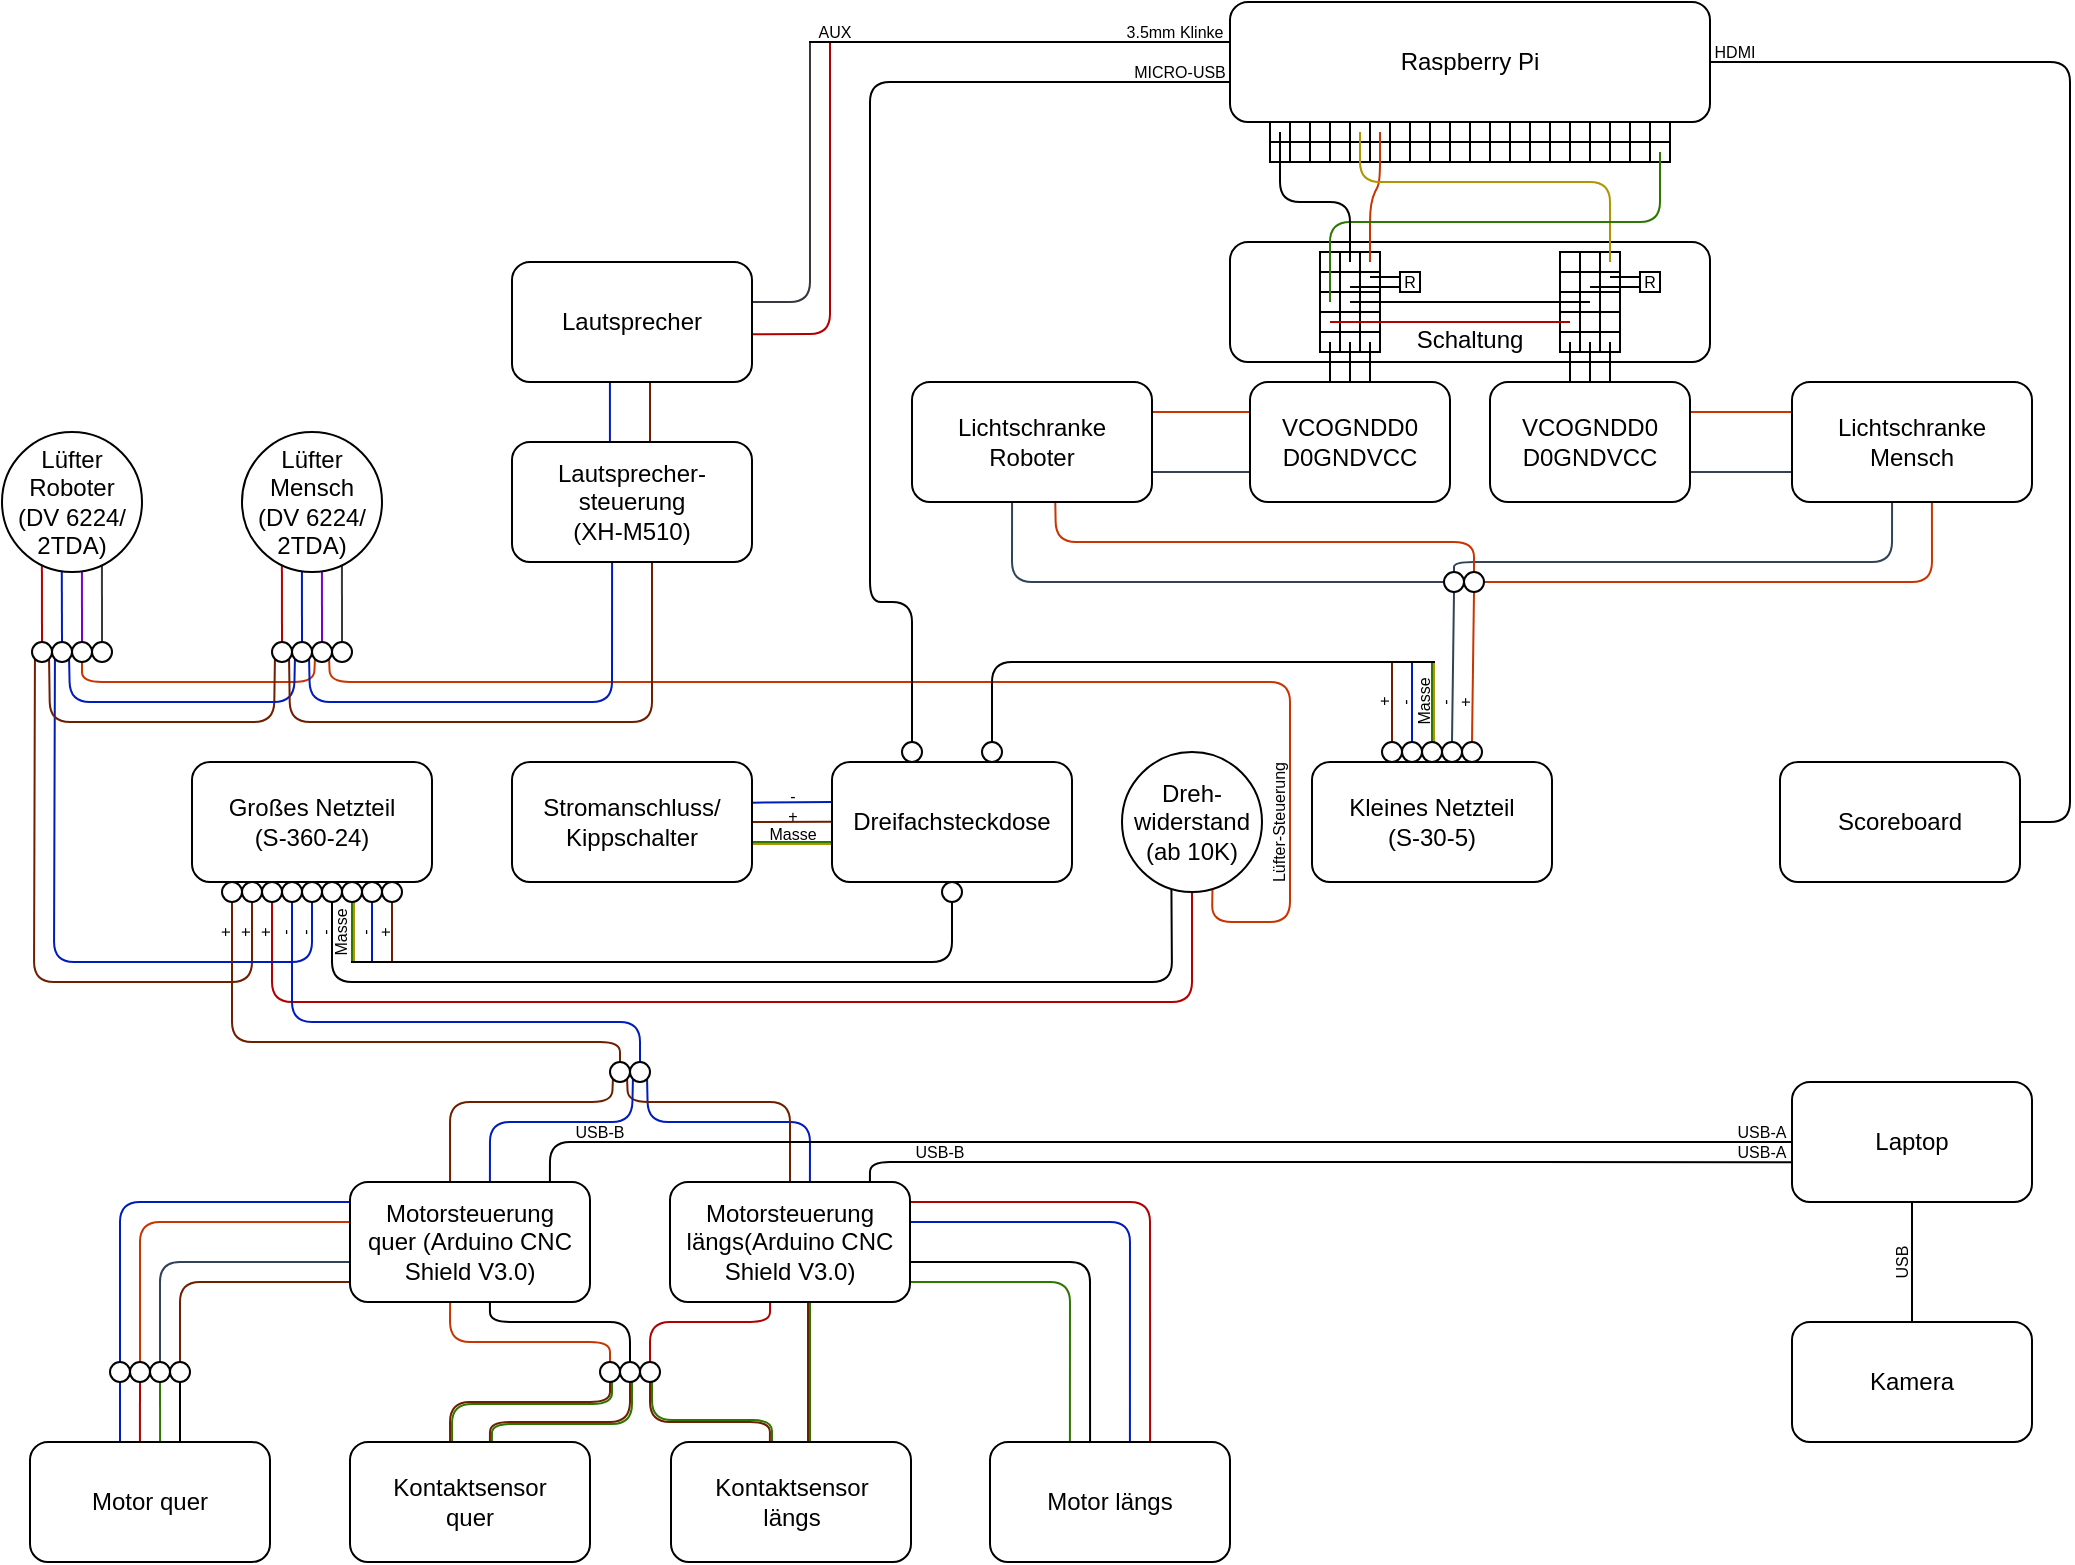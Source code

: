 <mxfile version="13.3.9" type="device"><diagram id="l2Rh1ZvsgJQRkd-vf3ts" name="Page-1"><mxGraphModel dx="1422" dy="794" grid="1" gridSize="10" guides="1" tooltips="1" connect="1" arrows="1" fold="1" page="0" pageScale="1" pageWidth="827" pageHeight="1169" math="0" shadow="0"><root><mxCell id="0"/><mxCell id="1" parent="0"/><mxCell id="UWc-ctYwlkJ2MwjgOF7v-33" value="" style="endArrow=none;html=1;exitX=0.5;exitY=0;exitDx=0;exitDy=0;fillColor=#60a917;strokeColor=#2D7600;" parent="1" edge="1"><mxGeometry width="50" height="50" relative="1" as="geometry"><mxPoint x="1005" y="510" as="sourcePoint"/><mxPoint x="1005" y="470" as="targetPoint"/></mxGeometry></mxCell><mxCell id="UWc-ctYwlkJ2MwjgOF7v-34" value="" style="endArrow=none;html=1;exitX=0.5;exitY=0;exitDx=0;exitDy=0;fillColor=#0050ef;strokeColor=#001DBC;" parent="1" source="UWc-ctYwlkJ2MwjgOF7v-27" edge="1"><mxGeometry width="50" height="50" relative="1" as="geometry"><mxPoint x="1005" y="510" as="sourcePoint"/><mxPoint x="995" y="470" as="targetPoint"/><Array as="points"/></mxGeometry></mxCell><mxCell id="UWc-ctYwlkJ2MwjgOF7v-35" value="" style="endArrow=none;html=1;exitX=0.5;exitY=0;exitDx=0;exitDy=0;fillColor=#a0522d;strokeColor=#6D1F00;" parent="1" source="UWc-ctYwlkJ2MwjgOF7v-28" edge="1"><mxGeometry width="50" height="50" relative="1" as="geometry"><mxPoint x="995" y="510" as="sourcePoint"/><mxPoint x="985" y="470" as="targetPoint"/><Array as="points"/></mxGeometry></mxCell><mxCell id="UWc-ctYwlkJ2MwjgOF7v-45" value="&lt;br&gt;&lt;div&gt;&lt;br&gt;&lt;/div&gt;&lt;div style=&quot;font-size: 7px&quot;&gt;&lt;br&gt;&lt;/div&gt;&lt;div&gt;Schaltung&lt;/div&gt;" style="rounded=1;whiteSpace=wrap;html=1;" parent="1" vertex="1"><mxGeometry x="904" y="260" width="240" height="60" as="geometry"/></mxCell><mxCell id="UWc-ctYwlkJ2MwjgOF7v-48" value="" style="endArrow=none;html=1;entryX=0.5;entryY=1;entryDx=0;entryDy=0;exitX=0.5;exitY=0;exitDx=0;exitDy=0;fillColor=#647687;strokeColor=#314354;" parent="1" source="UWc-ctYwlkJ2MwjgOF7v-25" target="UWc-ctYwlkJ2MwjgOF7v-43" edge="1"><mxGeometry width="50" height="50" relative="1" as="geometry"><mxPoint x="965" y="490" as="sourcePoint"/><mxPoint x="1015" y="440" as="targetPoint"/></mxGeometry></mxCell><mxCell id="UWc-ctYwlkJ2MwjgOF7v-49" value="" style="endArrow=none;html=1;entryX=0.5;entryY=1;entryDx=0;entryDy=0;exitX=0.5;exitY=0;exitDx=0;exitDy=0;fillColor=#fa6800;strokeColor=#C73500;" parent="1" source="UWc-ctYwlkJ2MwjgOF7v-26" target="UWc-ctYwlkJ2MwjgOF7v-44" edge="1"><mxGeometry width="50" height="50" relative="1" as="geometry"><mxPoint x="1015" y="510" as="sourcePoint"/><mxPoint x="1016" y="435" as="targetPoint"/></mxGeometry></mxCell><mxCell id="UWc-ctYwlkJ2MwjgOF7v-50" value="" style="endArrow=none;html=1;entryX=0;entryY=0.5;entryDx=0;entryDy=0;exitX=0.417;exitY=1;exitDx=0;exitDy=0;fillColor=#647687;strokeColor=#314354;exitPerimeter=0;" parent="1" source="UWc-ctYwlkJ2MwjgOF7v-41" target="UWc-ctYwlkJ2MwjgOF7v-43" edge="1"><mxGeometry width="50" height="50" relative="1" as="geometry"><mxPoint x="945" y="460" as="sourcePoint"/><mxPoint x="995" y="410" as="targetPoint"/><Array as="points"><mxPoint x="795" y="430"/></Array></mxGeometry></mxCell><mxCell id="UWc-ctYwlkJ2MwjgOF7v-51" value="" style="endArrow=none;html=1;exitX=1;exitY=0.5;exitDx=0;exitDy=0;entryX=0.583;entryY=1;entryDx=0;entryDy=0;fillColor=#fa6800;strokeColor=#C73500;entryPerimeter=0;" parent="1" source="UWc-ctYwlkJ2MwjgOF7v-44" target="UWc-ctYwlkJ2MwjgOF7v-42" edge="1"><mxGeometry width="50" height="50" relative="1" as="geometry"><mxPoint x="1085" y="490" as="sourcePoint"/><mxPoint x="1135" y="440" as="targetPoint"/><Array as="points"><mxPoint x="1255" y="430"/></Array></mxGeometry></mxCell><mxCell id="UWc-ctYwlkJ2MwjgOF7v-52" value="" style="endArrow=none;html=1;entryX=0.5;entryY=0;entryDx=0;entryDy=0;exitX=0.417;exitY=0.994;exitDx=0;exitDy=0;exitPerimeter=0;fillColor=#647687;strokeColor=#314354;" parent="1" source="UWc-ctYwlkJ2MwjgOF7v-42" target="UWc-ctYwlkJ2MwjgOF7v-43" edge="1"><mxGeometry width="50" height="50" relative="1" as="geometry"><mxPoint x="1235" y="393" as="sourcePoint"/><mxPoint x="1055" y="440" as="targetPoint"/><Array as="points"><mxPoint x="1235" y="420"/><mxPoint x="1016" y="420"/></Array></mxGeometry></mxCell><mxCell id="UWc-ctYwlkJ2MwjgOF7v-53" value="" style="endArrow=none;html=1;entryX=0.5;entryY=0;entryDx=0;entryDy=0;exitX=0.597;exitY=0.997;exitDx=0;exitDy=0;exitPerimeter=0;fillColor=#fa6800;strokeColor=#C73500;" parent="1" source="UWc-ctYwlkJ2MwjgOF7v-41" target="UWc-ctYwlkJ2MwjgOF7v-44" edge="1"><mxGeometry width="50" height="50" relative="1" as="geometry"><mxPoint x="895" y="410" as="sourcePoint"/><mxPoint x="1055" y="440" as="targetPoint"/><Array as="points"><mxPoint x="817" y="410"/><mxPoint x="1026" y="410"/></Array></mxGeometry></mxCell><mxCell id="UWc-ctYwlkJ2MwjgOF7v-74" value="&lt;p style=&quot;line-height: 100% ; font-size: 8px&quot;&gt;&lt;font style=&quot;font-size: 8px ; line-height: 100%&quot;&gt;+&lt;/font&gt;&lt;/p&gt;" style="text;html=1;strokeColor=none;fillColor=none;align=center;verticalAlign=middle;whiteSpace=wrap;rounded=0;rotation=-90;" parent="1" vertex="1"><mxGeometry x="973.5" y="487.5" width="15" height="5" as="geometry"/></mxCell><mxCell id="UWc-ctYwlkJ2MwjgOF7v-76" value="&lt;p style=&quot;line-height: 100% ; font-size: 8px&quot;&gt;-&lt;/p&gt;" style="text;html=1;strokeColor=none;fillColor=none;align=center;verticalAlign=middle;whiteSpace=wrap;rounded=0;rotation=-90;" parent="1" vertex="1"><mxGeometry x="984" y="487.5" width="15" height="5" as="geometry"/></mxCell><mxCell id="UWc-ctYwlkJ2MwjgOF7v-77" value="&lt;p style=&quot;line-height: 100% ; font-size: 8px&quot;&gt;Masse&lt;/p&gt;" style="text;html=1;strokeColor=none;fillColor=none;align=center;verticalAlign=middle;whiteSpace=wrap;rounded=0;rotation=-90;" parent="1" vertex="1"><mxGeometry x="988.5" y="485" width="25" height="10" as="geometry"/></mxCell><mxCell id="UWc-ctYwlkJ2MwjgOF7v-78" value="&lt;p style=&quot;line-height: 100% ; font-size: 8px&quot;&gt;&lt;font style=&quot;font-size: 8px ; line-height: 100%&quot;&gt;+&lt;/font&gt;&lt;/p&gt;" style="text;html=1;strokeColor=none;fillColor=none;align=center;verticalAlign=middle;whiteSpace=wrap;rounded=0;rotation=-90;" parent="1" vertex="1"><mxGeometry x="1014" y="487.5" width="15" height="5" as="geometry"/></mxCell><mxCell id="UWc-ctYwlkJ2MwjgOF7v-79" value="&lt;p style=&quot;line-height: 100% ; font-size: 8px&quot;&gt;-&lt;/p&gt;" style="text;html=1;strokeColor=none;fillColor=none;align=center;verticalAlign=middle;whiteSpace=wrap;rounded=0;rotation=-90;" parent="1" vertex="1"><mxGeometry x="1004" y="487.5" width="15" height="5" as="geometry"/></mxCell><mxCell id="UWc-ctYwlkJ2MwjgOF7v-83" value="" style="endArrow=none;html=1;entryX=1;entryY=0.339;entryDx=0;entryDy=0;exitX=0;exitY=0.333;exitDx=0;exitDy=0;exitPerimeter=0;fillColor=#0050ef;strokeColor=#001DBC;entryPerimeter=0;" parent="1" source="UWc-ctYwlkJ2MwjgOF7v-17" target="UWc-ctYwlkJ2MwjgOF7v-12" edge="1"><mxGeometry width="50" height="50" relative="1" as="geometry"><mxPoint x="625" y="580" as="sourcePoint"/><mxPoint x="675" y="540" as="targetPoint"/></mxGeometry></mxCell><mxCell id="UWc-ctYwlkJ2MwjgOF7v-84" value="" style="endArrow=none;html=1;entryX=1;entryY=0.5;entryDx=0;entryDy=0;exitX=0;exitY=0.333;exitDx=0;exitDy=0;exitPerimeter=0;fillColor=#a0522d;strokeColor=#6D1F00;" parent="1" target="UWc-ctYwlkJ2MwjgOF7v-12" edge="1"><mxGeometry width="50" height="50" relative="1" as="geometry"><mxPoint x="705" y="549.93" as="sourcePoint"/><mxPoint x="675.0" y="549.95" as="targetPoint"/></mxGeometry></mxCell><mxCell id="UWc-ctYwlkJ2MwjgOF7v-85" value="" style="endArrow=none;html=1;entryX=1;entryY=0.667;entryDx=0;entryDy=0;exitX=0;exitY=0.333;exitDx=0;exitDy=0;exitPerimeter=0;fillColor=#60a917;strokeColor=#2D7600;entryPerimeter=0;" parent="1" target="UWc-ctYwlkJ2MwjgOF7v-12" edge="1"><mxGeometry width="50" height="50" relative="1" as="geometry"><mxPoint x="705" y="560" as="sourcePoint"/><mxPoint x="675.0" y="560.02" as="targetPoint"/></mxGeometry></mxCell><mxCell id="UWc-ctYwlkJ2MwjgOF7v-86" value="&lt;p style=&quot;line-height: 100% ; font-size: 8px&quot;&gt;&lt;font style=&quot;font-size: 8px&quot;&gt;+&lt;/font&gt;&lt;/p&gt;" style="text;html=1;strokeColor=none;fillColor=none;align=center;verticalAlign=middle;whiteSpace=wrap;rounded=0;" parent="1" vertex="1"><mxGeometry x="678" y="544" width="15" height="5" as="geometry"/></mxCell><mxCell id="UWc-ctYwlkJ2MwjgOF7v-88" value="&lt;p style=&quot;line-height: 100% ; font-size: 8px&quot;&gt;&lt;font style=&quot;font-size: 8px&quot;&gt;-&lt;/font&gt;&lt;/p&gt;" style="text;html=1;strokeColor=none;fillColor=none;align=center;verticalAlign=middle;whiteSpace=wrap;rounded=0;" parent="1" vertex="1"><mxGeometry x="678" y="534.5" width="15" height="5" as="geometry"/></mxCell><mxCell id="UWc-ctYwlkJ2MwjgOF7v-91" value="&lt;p style=&quot;line-height: 100% ; font-size: 8px&quot;&gt;Masse&lt;/p&gt;" style="text;html=1;strokeColor=none;fillColor=none;align=center;verticalAlign=middle;whiteSpace=wrap;rounded=0;" parent="1" vertex="1"><mxGeometry x="673" y="551" width="25" height="10" as="geometry"/></mxCell><mxCell id="UWc-ctYwlkJ2MwjgOF7v-94" value="" style="endArrow=none;html=1;entryX=0.5;entryY=1;entryDx=0;entryDy=0;fillColor=#a0522d;strokeColor=#6D1F00;" parent="1" target="UWc-ctYwlkJ2MwjgOF7v-6" edge="1"><mxGeometry width="50" height="50" relative="1" as="geometry"><mxPoint x="485" y="620" as="sourcePoint"/><mxPoint x="505" y="590" as="targetPoint"/></mxGeometry></mxCell><mxCell id="UWc-ctYwlkJ2MwjgOF7v-95" value="" style="endArrow=none;html=1;entryX=0.5;entryY=1;entryDx=0;entryDy=0;fillColor=#0050ef;strokeColor=#001DBC;" parent="1" target="UWc-ctYwlkJ2MwjgOF7v-5" edge="1"><mxGeometry width="50" height="50" relative="1" as="geometry"><mxPoint x="475" y="620" as="sourcePoint"/><mxPoint x="485" y="590" as="targetPoint"/></mxGeometry></mxCell><mxCell id="UWc-ctYwlkJ2MwjgOF7v-96" value="" style="endArrow=none;html=1;entryX=0.5;entryY=1;entryDx=0;entryDy=0;fillColor=#60a917;strokeColor=#2D7600;" parent="1" target="UWc-ctYwlkJ2MwjgOF7v-4" edge="1"><mxGeometry width="50" height="50" relative="1" as="geometry"><mxPoint x="465" y="620" as="sourcePoint"/><mxPoint x="475" y="590" as="targetPoint"/></mxGeometry></mxCell><mxCell id="UWc-ctYwlkJ2MwjgOF7v-97" value="&lt;p style=&quot;line-height: 100% ; font-size: 8px&quot;&gt;Masse&lt;/p&gt;" style="text;html=1;strokeColor=none;fillColor=none;align=center;verticalAlign=middle;whiteSpace=wrap;rounded=0;rotation=-90;" parent="1" vertex="1"><mxGeometry x="447" y="600" width="25" height="10" as="geometry"/></mxCell><mxCell id="UWc-ctYwlkJ2MwjgOF7v-98" value="&lt;p style=&quot;line-height: 100% ; font-size: 8px&quot;&gt;-&lt;/p&gt;" style="text;html=1;strokeColor=none;fillColor=none;align=center;verticalAlign=middle;whiteSpace=wrap;rounded=0;rotation=-90;" parent="1" vertex="1"><mxGeometry x="444" y="602.5" width="15" height="5" as="geometry"/></mxCell><mxCell id="UWc-ctYwlkJ2MwjgOF7v-99" value="&lt;p style=&quot;line-height: 100% ; font-size: 8px&quot;&gt;&lt;font style=&quot;font-size: 8px ; line-height: 100%&quot;&gt;+&lt;/font&gt;&lt;/p&gt;" style="text;html=1;strokeColor=none;fillColor=none;align=center;verticalAlign=middle;whiteSpace=wrap;rounded=0;rotation=-90;" parent="1" vertex="1"><mxGeometry x="474" y="602.5" width="15" height="5" as="geometry"/></mxCell><mxCell id="UWc-ctYwlkJ2MwjgOF7v-102" value="" style="endArrow=none;html=1;exitX=0.5;exitY=1;exitDx=0;exitDy=0;entryX=0.353;entryY=0.977;entryDx=0;entryDy=0;entryPerimeter=0;" parent="1" source="UWc-ctYwlkJ2MwjgOF7v-3" target="UWc-ctYwlkJ2MwjgOF7v-22" edge="1"><mxGeometry width="50" height="50" relative="1" as="geometry"><mxPoint x="465" y="710" as="sourcePoint"/><mxPoint x="865" y="590" as="targetPoint"/><Array as="points"><mxPoint x="455" y="630"/><mxPoint x="875" y="630"/></Array></mxGeometry></mxCell><mxCell id="UWc-ctYwlkJ2MwjgOF7v-103" value="" style="endArrow=none;html=1;entryX=0.5;entryY=1;entryDx=0;entryDy=0;exitX=0.5;exitY=1;exitDx=0;exitDy=0;fillColor=#e51400;strokeColor=#B20000;" parent="1" source="UWc-ctYwlkJ2MwjgOF7v-22" target="UWc-ctYwlkJ2MwjgOF7v-8" edge="1"><mxGeometry width="50" height="50" relative="1" as="geometry"><mxPoint x="355" y="680" as="sourcePoint"/><mxPoint x="405" y="630" as="targetPoint"/><Array as="points"><mxPoint x="885" y="640"/><mxPoint x="425" y="640"/></Array></mxGeometry></mxCell><mxCell id="UWc-ctYwlkJ2MwjgOF7v-104" value="&lt;p style=&quot;line-height: 100% ; font-size: 8px&quot;&gt;-&lt;/p&gt;" style="text;html=1;strokeColor=none;fillColor=none;align=center;verticalAlign=middle;whiteSpace=wrap;rounded=0;rotation=-90;" parent="1" vertex="1"><mxGeometry x="464" y="602.5" width="15" height="5" as="geometry"/></mxCell><mxCell id="UWc-ctYwlkJ2MwjgOF7v-107" value="&lt;p style=&quot;line-height: 100% ; font-size: 8px&quot;&gt;&lt;font style=&quot;font-size: 8px ; line-height: 100%&quot;&gt;+&lt;/font&gt;&lt;/p&gt;" style="text;html=1;strokeColor=none;fillColor=none;align=center;verticalAlign=middle;whiteSpace=wrap;rounded=0;rotation=-90;" parent="1" vertex="1"><mxGeometry x="414" y="602.5" width="15" height="5" as="geometry"/></mxCell><mxCell id="UWc-ctYwlkJ2MwjgOF7v-121" value="" style="endArrow=none;html=1;entryX=0.5;entryY=1;entryDx=0;entryDy=0;exitX=0;exitY=1;exitDx=0;exitDy=0;fillColor=#a0522d;strokeColor=#6D1F00;" parent="1" source="UWc-ctYwlkJ2MwjgOF7v-110" target="UWc-ctYwlkJ2MwjgOF7v-9" edge="1"><mxGeometry width="50" height="50" relative="1" as="geometry"><mxPoint x="305" y="600" as="sourcePoint"/><mxPoint x="355" y="590" as="targetPoint"/><Array as="points"><mxPoint x="306" y="630"/><mxPoint x="415" y="630"/></Array></mxGeometry></mxCell><mxCell id="UWc-ctYwlkJ2MwjgOF7v-122" value="" style="endArrow=none;html=1;entryX=0;entryY=1;entryDx=0;entryDy=0;exitX=0.5;exitY=1;exitDx=0;exitDy=0;fillColor=#0050ef;strokeColor=#001DBC;" parent="1" source="UWc-ctYwlkJ2MwjgOF7v-2" target="UWc-ctYwlkJ2MwjgOF7v-111" edge="1"><mxGeometry width="50" height="50" relative="1" as="geometry"><mxPoint x="255" y="600" as="sourcePoint"/><mxPoint x="305" y="550" as="targetPoint"/><Array as="points"><mxPoint x="445" y="620"/><mxPoint x="316" y="620"/></Array></mxGeometry></mxCell><mxCell id="UWc-ctYwlkJ2MwjgOF7v-123" value="&lt;p style=&quot;line-height: 100% ; font-size: 8px&quot;&gt;&lt;font style=&quot;font-size: 8px ; line-height: 100%&quot;&gt;+&lt;/font&gt;&lt;/p&gt;" style="text;html=1;strokeColor=none;fillColor=none;align=center;verticalAlign=middle;whiteSpace=wrap;rounded=0;rotation=-90;" parent="1" vertex="1"><mxGeometry x="404" y="602.5" width="15" height="5" as="geometry"/></mxCell><mxCell id="UWc-ctYwlkJ2MwjgOF7v-124" value="&lt;p style=&quot;line-height: 100% ; font-size: 8px&quot;&gt;-&lt;/p&gt;" style="text;html=1;strokeColor=none;fillColor=none;align=center;verticalAlign=middle;whiteSpace=wrap;rounded=0;rotation=-90;" parent="1" vertex="1"><mxGeometry x="434" y="602.5" width="15" height="5" as="geometry"/></mxCell><mxCell id="UWc-ctYwlkJ2MwjgOF7v-126" value="" style="endArrow=none;html=1;exitX=0.5;exitY=0;exitDx=0;exitDy=0;entryX=0.285;entryY=0.953;entryDx=0;entryDy=0;entryPerimeter=0;fillColor=#e51400;strokeColor=#B20000;" parent="1" source="UWc-ctYwlkJ2MwjgOF7v-110" target="UWc-ctYwlkJ2MwjgOF7v-108" edge="1"><mxGeometry width="50" height="50" relative="1" as="geometry"><mxPoint x="385" y="470" as="sourcePoint"/><mxPoint x="310" y="430" as="targetPoint"/></mxGeometry></mxCell><mxCell id="UWc-ctYwlkJ2MwjgOF7v-127" value="" style="endArrow=none;html=1;exitX=0.5;exitY=0;exitDx=0;exitDy=0;entryX=0.427;entryY=0.995;entryDx=0;entryDy=0;entryPerimeter=0;fillColor=#0050ef;strokeColor=#001DBC;" parent="1" source="UWc-ctYwlkJ2MwjgOF7v-111" target="UWc-ctYwlkJ2MwjgOF7v-108" edge="1"><mxGeometry width="50" height="50" relative="1" as="geometry"><mxPoint x="325.02" y="460" as="sourcePoint"/><mxPoint x="320" y="430" as="targetPoint"/></mxGeometry></mxCell><mxCell id="UWc-ctYwlkJ2MwjgOF7v-128" value="" style="endArrow=none;html=1;exitX=0.5;exitY=0;exitDx=0;exitDy=0;entryX=0.571;entryY=0.995;entryDx=0;entryDy=0;entryPerimeter=0;fillColor=#aa00ff;strokeColor=#7700CC;" parent="1" source="UWc-ctYwlkJ2MwjgOF7v-112" target="UWc-ctYwlkJ2MwjgOF7v-108" edge="1"><mxGeometry width="50" height="50" relative="1" as="geometry"><mxPoint x="320" y="460" as="sourcePoint"/><mxPoint x="330" y="430" as="targetPoint"/></mxGeometry></mxCell><mxCell id="UWc-ctYwlkJ2MwjgOF7v-129" value="" style="endArrow=none;html=1;exitX=0.5;exitY=0;exitDx=0;exitDy=0;entryX=0.714;entryY=0.953;entryDx=0;entryDy=0;entryPerimeter=0;fillColor=#eeeeee;strokeColor=#36393d;" parent="1" source="UWc-ctYwlkJ2MwjgOF7v-113" target="UWc-ctYwlkJ2MwjgOF7v-108" edge="1"><mxGeometry width="50" height="50" relative="1" as="geometry"><mxPoint x="345.05" y="460" as="sourcePoint"/><mxPoint x="345" y="421.71" as="targetPoint"/></mxGeometry></mxCell><mxCell id="UWc-ctYwlkJ2MwjgOF7v-130" value="" style="endArrow=none;html=1;exitX=0.5;exitY=0;exitDx=0;exitDy=0;entryX=0.285;entryY=0.954;entryDx=0;entryDy=0;entryPerimeter=0;fillColor=#e51400;strokeColor=#B20000;" parent="1" source="UWc-ctYwlkJ2MwjgOF7v-116" target="UWc-ctYwlkJ2MwjgOF7v-109" edge="1"><mxGeometry width="50" height="50" relative="1" as="geometry"><mxPoint x="415" y="490" as="sourcePoint"/><mxPoint x="430" y="430" as="targetPoint"/></mxGeometry></mxCell><mxCell id="UWc-ctYwlkJ2MwjgOF7v-131" value="" style="endArrow=none;html=1;exitX=0.5;exitY=0;exitDx=0;exitDy=0;entryX=0.428;entryY=0.996;entryDx=0;entryDy=0;entryPerimeter=0;fillColor=#0050ef;strokeColor=#001DBC;" parent="1" source="UWc-ctYwlkJ2MwjgOF7v-117" target="UWc-ctYwlkJ2MwjgOF7v-109" edge="1"><mxGeometry width="50" height="50" relative="1" as="geometry"><mxPoint x="430" y="460" as="sourcePoint"/><mxPoint x="440" y="430" as="targetPoint"/></mxGeometry></mxCell><mxCell id="UWc-ctYwlkJ2MwjgOF7v-132" value="" style="endArrow=none;html=1;exitX=0.5;exitY=0;exitDx=0;exitDy=0;entryX=0.571;entryY=0.996;entryDx=0;entryDy=0;entryPerimeter=0;fillColor=#aa00ff;strokeColor=#7700CC;" parent="1" source="UWc-ctYwlkJ2MwjgOF7v-118" target="UWc-ctYwlkJ2MwjgOF7v-109" edge="1"><mxGeometry width="50" height="50" relative="1" as="geometry"><mxPoint x="451.48" y="460.28" as="sourcePoint"/><mxPoint x="450" y="430" as="targetPoint"/></mxGeometry></mxCell><mxCell id="UWc-ctYwlkJ2MwjgOF7v-133" value="" style="endArrow=none;html=1;exitX=0.5;exitY=0;exitDx=0;exitDy=0;entryX=0.714;entryY=0.951;entryDx=0;entryDy=0;entryPerimeter=0;fillColor=#eeeeee;strokeColor=#36393d;" parent="1" source="UWc-ctYwlkJ2MwjgOF7v-119" target="UWc-ctYwlkJ2MwjgOF7v-109" edge="1"><mxGeometry width="50" height="50" relative="1" as="geometry"><mxPoint x="450" y="460" as="sourcePoint"/><mxPoint x="460" y="430" as="targetPoint"/></mxGeometry></mxCell><mxCell id="UWc-ctYwlkJ2MwjgOF7v-134" value="" style="endArrow=none;html=1;exitX=0.5;exitY=1;exitDx=0;exitDy=0;entryX=0;entryY=1;entryDx=0;entryDy=0;fillColor=#fa6800;strokeColor=#C73500;" parent="1" source="UWc-ctYwlkJ2MwjgOF7v-112" target="UWc-ctYwlkJ2MwjgOF7v-118" edge="1"><mxGeometry width="50" height="50" relative="1" as="geometry"><mxPoint x="365" y="520" as="sourcePoint"/><mxPoint x="415" y="470" as="targetPoint"/><Array as="points"><mxPoint x="330" y="480"/><mxPoint x="446" y="480"/></Array></mxGeometry></mxCell><mxCell id="UWc-ctYwlkJ2MwjgOF7v-135" value="" style="endArrow=none;html=1;entryX=0;entryY=1;entryDx=0;entryDy=0;exitX=1;exitY=1;exitDx=0;exitDy=0;fillColor=#a0522d;strokeColor=#6D1F00;" parent="1" source="UWc-ctYwlkJ2MwjgOF7v-110" target="UWc-ctYwlkJ2MwjgOF7v-116" edge="1"><mxGeometry width="50" height="50" relative="1" as="geometry"><mxPoint x="325" y="540" as="sourcePoint"/><mxPoint x="375" y="490" as="targetPoint"/><Array as="points"><mxPoint x="314" y="500"/><mxPoint x="426" y="500"/></Array></mxGeometry></mxCell><mxCell id="UWc-ctYwlkJ2MwjgOF7v-136" value="" style="endArrow=none;html=1;entryX=0;entryY=1;entryDx=0;entryDy=0;exitX=1;exitY=1;exitDx=0;exitDy=0;fillColor=#0050ef;strokeColor=#001DBC;" parent="1" source="UWc-ctYwlkJ2MwjgOF7v-111" target="UWc-ctYwlkJ2MwjgOF7v-117" edge="1"><mxGeometry width="50" height="50" relative="1" as="geometry"><mxPoint x="345" y="510" as="sourcePoint"/><mxPoint x="395" y="460" as="targetPoint"/><Array as="points"><mxPoint x="324" y="490"/><mxPoint x="436" y="490"/></Array></mxGeometry></mxCell><mxCell id="UWc-ctYwlkJ2MwjgOF7v-137" value="" style="endArrow=none;html=1;exitX=1;exitY=1;exitDx=0;exitDy=0;entryX=0.646;entryY=0.979;entryDx=0;entryDy=0;entryPerimeter=0;fillColor=#fa6800;strokeColor=#C73500;" parent="1" source="UWc-ctYwlkJ2MwjgOF7v-118" target="UWc-ctYwlkJ2MwjgOF7v-22" edge="1"><mxGeometry width="50" height="50" relative="1" as="geometry"><mxPoint x="455" y="480" as="sourcePoint"/><mxPoint x="895" y="590" as="targetPoint"/><Array as="points"><mxPoint x="454" y="480"/><mxPoint x="934" y="480"/><mxPoint x="934" y="600"/><mxPoint x="895" y="600"/></Array></mxGeometry></mxCell><mxCell id="UWc-ctYwlkJ2MwjgOF7v-140" value="" style="endArrow=none;html=1;exitX=1;exitY=1;exitDx=0;exitDy=0;entryX=0.417;entryY=1;entryDx=0;entryDy=0;entryPerimeter=0;fillColor=#0050ef;strokeColor=#001DBC;" parent="1" source="UWc-ctYwlkJ2MwjgOF7v-117" target="UWc-ctYwlkJ2MwjgOF7v-139" edge="1"><mxGeometry width="50" height="50" relative="1" as="geometry"><mxPoint x="555" y="490" as="sourcePoint"/><mxPoint x="595" y="430" as="targetPoint"/><Array as="points"><mxPoint x="444" y="490"/><mxPoint x="595" y="490"/></Array></mxGeometry></mxCell><mxCell id="UWc-ctYwlkJ2MwjgOF7v-141" value="" style="endArrow=none;html=1;exitX=1;exitY=1;exitDx=0;exitDy=0;fillColor=#a0522d;strokeColor=#6D1F00;" parent="1" source="UWc-ctYwlkJ2MwjgOF7v-116" edge="1"><mxGeometry width="50" height="50" relative="1" as="geometry"><mxPoint x="615" y="490" as="sourcePoint"/><mxPoint x="615" y="420" as="targetPoint"/><Array as="points"><mxPoint x="434" y="500"/><mxPoint x="615" y="500"/></Array></mxGeometry></mxCell><mxCell id="UWc-ctYwlkJ2MwjgOF7v-143" value="" style="endArrow=none;html=1;entryX=0.408;entryY=1;entryDx=0;entryDy=0;entryPerimeter=0;exitX=0.408;exitY=0;exitDx=0;exitDy=0;exitPerimeter=0;fillColor=#0050ef;strokeColor=#001DBC;" parent="1" source="UWc-ctYwlkJ2MwjgOF7v-139" target="UWc-ctYwlkJ2MwjgOF7v-142" edge="1"><mxGeometry width="50" height="50" relative="1" as="geometry"><mxPoint x="594" y="350" as="sourcePoint"/><mxPoint x="594" y="340" as="targetPoint"/></mxGeometry></mxCell><mxCell id="UWc-ctYwlkJ2MwjgOF7v-144" value="" style="endArrow=none;html=1;entryX=0.575;entryY=1;entryDx=0;entryDy=0;entryPerimeter=0;exitX=0.575;exitY=0;exitDx=0;exitDy=0;exitPerimeter=0;fillColor=#a0522d;strokeColor=#6D1F00;" parent="1" source="UWc-ctYwlkJ2MwjgOF7v-139" target="UWc-ctYwlkJ2MwjgOF7v-142" edge="1"><mxGeometry width="50" height="50" relative="1" as="geometry"><mxPoint x="614" y="350" as="sourcePoint"/><mxPoint x="614" y="340" as="targetPoint"/></mxGeometry></mxCell><mxCell id="UWc-ctYwlkJ2MwjgOF7v-146" value="" style="endArrow=none;html=1;exitX=1.001;exitY=0.334;exitDx=0;exitDy=0;exitPerimeter=0;fillColor=#eeeeee;strokeColor=#36393d;" parent="1" source="UWc-ctYwlkJ2MwjgOF7v-142" edge="1"><mxGeometry width="50" height="50" relative="1" as="geometry"><mxPoint x="674" y="290" as="sourcePoint"/><mxPoint x="694" y="160" as="targetPoint"/><Array as="points"><mxPoint x="694" y="290"/></Array></mxGeometry></mxCell><mxCell id="UWc-ctYwlkJ2MwjgOF7v-147" value="" style="endArrow=none;html=1;exitX=1.003;exitY=0.602;exitDx=0;exitDy=0;exitPerimeter=0;fillColor=#e51400;strokeColor=#B20000;" parent="1" source="UWc-ctYwlkJ2MwjgOF7v-142" edge="1"><mxGeometry width="50" height="50" relative="1" as="geometry"><mxPoint x="665.12" y="290.04" as="sourcePoint"/><mxPoint x="704" y="160" as="targetPoint"/><Array as="points"><mxPoint x="704" y="306"/></Array></mxGeometry></mxCell><mxCell id="UWc-ctYwlkJ2MwjgOF7v-148" value="&lt;font style=&quot;font-size: 8px ; line-height: 100%&quot;&gt;3.5mm Klinke&lt;br&gt;&lt;/font&gt;" style="text;html=1;strokeColor=none;fillColor=none;align=center;verticalAlign=middle;whiteSpace=wrap;rounded=0;" parent="1" vertex="1"><mxGeometry x="849" y="149" width="55" height="10" as="geometry"/></mxCell><mxCell id="UWc-ctYwlkJ2MwjgOF7v-157" value="" style="endArrow=none;html=1;entryX=0.5;entryY=1;entryDx=0;entryDy=0;exitX=0.5;exitY=0;exitDx=0;exitDy=0;fillColor=#a0522d;strokeColor=#6D1F00;" parent="1" source="UWc-ctYwlkJ2MwjgOF7v-155" target="UWc-ctYwlkJ2MwjgOF7v-10" edge="1"><mxGeometry width="50" height="50" relative="1" as="geometry"><mxPoint x="494" y="710" as="sourcePoint"/><mxPoint x="544" y="660" as="targetPoint"/><Array as="points"><mxPoint x="599" y="660"/><mxPoint x="405" y="660"/></Array></mxGeometry></mxCell><mxCell id="UWc-ctYwlkJ2MwjgOF7v-158" value="" style="endArrow=none;html=1;entryX=0.5;entryY=0;entryDx=0;entryDy=0;exitX=0.5;exitY=1;exitDx=0;exitDy=0;fillColor=#0050ef;strokeColor=#001DBC;" parent="1" source="UWc-ctYwlkJ2MwjgOF7v-7" target="UWc-ctYwlkJ2MwjgOF7v-156" edge="1"><mxGeometry width="50" height="50" relative="1" as="geometry"><mxPoint x="484" y="710" as="sourcePoint"/><mxPoint x="534" y="660" as="targetPoint"/><Array as="points"><mxPoint x="435" y="650"/><mxPoint x="609" y="650"/></Array></mxGeometry></mxCell><mxCell id="UWc-ctYwlkJ2MwjgOF7v-159" value="&lt;p style=&quot;line-height: 100% ; font-size: 8px&quot;&gt;-&lt;/p&gt;" style="text;html=1;strokeColor=none;fillColor=none;align=center;verticalAlign=middle;whiteSpace=wrap;rounded=0;rotation=-90;" parent="1" vertex="1"><mxGeometry x="424" y="602.5" width="15" height="5" as="geometry"/></mxCell><mxCell id="UWc-ctYwlkJ2MwjgOF7v-160" value="&lt;p style=&quot;line-height: 100% ; font-size: 8px&quot;&gt;&lt;font style=&quot;font-size: 8px ; line-height: 100%&quot;&gt;+&lt;/font&gt;&lt;/p&gt;" style="text;html=1;strokeColor=none;fillColor=none;align=center;verticalAlign=middle;whiteSpace=wrap;rounded=0;rotation=-90;" parent="1" vertex="1"><mxGeometry x="394" y="602.5" width="15" height="5" as="geometry"/></mxCell><mxCell id="UWc-ctYwlkJ2MwjgOF7v-161" value="" style="endArrow=none;html=1;entryX=0;entryY=1;entryDx=0;entryDy=0;fillColor=#a0522d;strokeColor=#6D1F00;exitX=0.417;exitY=0;exitDx=0;exitDy=0;exitPerimeter=0;" parent="1" source="UWc-ctYwlkJ2MwjgOF7v-149" target="UWc-ctYwlkJ2MwjgOF7v-155" edge="1"><mxGeometry width="50" height="50" relative="1" as="geometry"><mxPoint x="514" y="720" as="sourcePoint"/><mxPoint x="584" y="680" as="targetPoint"/><Array as="points"><mxPoint x="514" y="690"/><mxPoint x="595" y="690"/></Array></mxGeometry></mxCell><mxCell id="UWc-ctYwlkJ2MwjgOF7v-162" value="" style="endArrow=none;html=1;entryX=1;entryY=1;entryDx=0;entryDy=0;fillColor=#0050ef;strokeColor=#001DBC;exitX=0.583;exitY=0;exitDx=0;exitDy=0;exitPerimeter=0;" parent="1" source="UWc-ctYwlkJ2MwjgOF7v-150" target="UWc-ctYwlkJ2MwjgOF7v-156" edge="1"><mxGeometry width="50" height="50" relative="1" as="geometry"><mxPoint x="694" y="720" as="sourcePoint"/><mxPoint x="644" y="700" as="targetPoint"/><Array as="points"><mxPoint x="694" y="700"/><mxPoint x="613" y="700"/></Array></mxGeometry></mxCell><mxCell id="UWc-ctYwlkJ2MwjgOF7v-163" value="" style="endArrow=none;html=1;entryX=1;entryY=1;entryDx=0;entryDy=0;fillColor=#a0522d;strokeColor=#6D1F00;exitX=0.5;exitY=0;exitDx=0;exitDy=0;" parent="1" source="UWc-ctYwlkJ2MwjgOF7v-150" target="UWc-ctYwlkJ2MwjgOF7v-155" edge="1"><mxGeometry width="50" height="50" relative="1" as="geometry"><mxPoint x="684" y="720" as="sourcePoint"/><mxPoint x="634" y="700" as="targetPoint"/><Array as="points"><mxPoint x="684" y="690"/><mxPoint x="603" y="690"/></Array></mxGeometry></mxCell><mxCell id="UWc-ctYwlkJ2MwjgOF7v-164" value="" style="endArrow=none;html=1;entryX=0;entryY=1;entryDx=0;entryDy=0;fillColor=#0050ef;strokeColor=#001DBC;exitX=0.583;exitY=0;exitDx=0;exitDy=0;exitPerimeter=0;" parent="1" source="UWc-ctYwlkJ2MwjgOF7v-149" target="UWc-ctYwlkJ2MwjgOF7v-156" edge="1"><mxGeometry width="50" height="50" relative="1" as="geometry"><mxPoint x="534" y="720" as="sourcePoint"/><mxPoint x="624" y="690" as="targetPoint"/><Array as="points"><mxPoint x="534" y="700"/><mxPoint x="605" y="700"/></Array></mxGeometry></mxCell><mxCell id="UWc-ctYwlkJ2MwjgOF7v-174" value="" style="endArrow=none;html=1;entryX=0.575;entryY=1;entryDx=0;entryDy=0;entryPerimeter=0;exitX=0.571;exitY=0;exitDx=0;exitDy=0;exitPerimeter=0;fillColor=#a0522d;strokeColor=#6D1F00;" parent="1" source="UWc-ctYwlkJ2MwjgOF7v-153" target="UWc-ctYwlkJ2MwjgOF7v-150" edge="1"><mxGeometry width="50" height="50" relative="1" as="geometry"><mxPoint x="694" y="850" as="sourcePoint"/><mxPoint x="734" y="800" as="targetPoint"/></mxGeometry></mxCell><mxCell id="UWc-ctYwlkJ2MwjgOF7v-175" value="" style="endArrow=none;html=1;exitX=0.5;exitY=0;exitDx=0;exitDy=0;fillColor=#e51400;strokeColor=#B20000;entryX=0.417;entryY=1;entryDx=0;entryDy=0;entryPerimeter=0;" parent="1" source="UWc-ctYwlkJ2MwjgOF7v-172" target="UWc-ctYwlkJ2MwjgOF7v-150" edge="1"><mxGeometry width="50" height="50" relative="1" as="geometry"><mxPoint x="614" y="800" as="sourcePoint"/><mxPoint x="674" y="800" as="targetPoint"/><Array as="points"><mxPoint x="614" y="800"/><mxPoint x="674" y="800"/></Array></mxGeometry></mxCell><mxCell id="UWc-ctYwlkJ2MwjgOF7v-176" value="" style="endArrow=none;html=1;exitX=0.5;exitY=0;exitDx=0;exitDy=0;entryX=0.583;entryY=1;entryDx=0;entryDy=0;entryPerimeter=0;" parent="1" source="UWc-ctYwlkJ2MwjgOF7v-171" target="UWc-ctYwlkJ2MwjgOF7v-149" edge="1"><mxGeometry width="50" height="50" relative="1" as="geometry"><mxPoint x="494" y="860" as="sourcePoint"/><mxPoint x="534" y="800" as="targetPoint"/><Array as="points"><mxPoint x="604" y="800"/><mxPoint x="534" y="800"/></Array></mxGeometry></mxCell><mxCell id="UWc-ctYwlkJ2MwjgOF7v-177" value="" style="endArrow=none;html=1;exitX=0.5;exitY=0;exitDx=0;exitDy=0;fillColor=#fa6800;strokeColor=#C73500;entryX=0.417;entryY=1;entryDx=0;entryDy=0;entryPerimeter=0;" parent="1" source="UWc-ctYwlkJ2MwjgOF7v-170" target="UWc-ctYwlkJ2MwjgOF7v-149" edge="1"><mxGeometry width="50" height="50" relative="1" as="geometry"><mxPoint x="514" y="850" as="sourcePoint"/><mxPoint x="514" y="800" as="targetPoint"/><Array as="points"><mxPoint x="594" y="810"/><mxPoint x="514" y="810"/></Array></mxGeometry></mxCell><mxCell id="UWc-ctYwlkJ2MwjgOF7v-178" value="" style="endArrow=none;html=1;entryX=0.5;entryY=1;entryDx=0;entryDy=0;exitX=0.412;exitY=0;exitDx=0;exitDy=0;exitPerimeter=0;fillColor=#a0522d;strokeColor=#6D1F00;" parent="1" source="UWc-ctYwlkJ2MwjgOF7v-153" target="UWc-ctYwlkJ2MwjgOF7v-172" edge="1"><mxGeometry width="50" height="50" relative="1" as="geometry"><mxPoint x="674" y="850" as="sourcePoint"/><mxPoint x="624" y="830" as="targetPoint"/><Array as="points"><mxPoint x="674" y="850"/><mxPoint x="614" y="850"/></Array></mxGeometry></mxCell><mxCell id="UWc-ctYwlkJ2MwjgOF7v-179" value="" style="endArrow=none;html=1;entryX=0.5;entryY=1;entryDx=0;entryDy=0;fillColor=#a0522d;strokeColor=#6D1F00;exitX=0.417;exitY=0;exitDx=0;exitDy=0;exitPerimeter=0;" parent="1" source="UWc-ctYwlkJ2MwjgOF7v-154" target="UWc-ctYwlkJ2MwjgOF7v-170" edge="1"><mxGeometry width="50" height="50" relative="1" as="geometry"><mxPoint x="514" y="850" as="sourcePoint"/><mxPoint x="584" y="840" as="targetPoint"/><Array as="points"><mxPoint x="514" y="840"/><mxPoint x="594" y="840"/></Array></mxGeometry></mxCell><mxCell id="UWc-ctYwlkJ2MwjgOF7v-180" value="" style="endArrow=none;html=1;entryX=0.5;entryY=1;entryDx=0;entryDy=0;exitX=0.583;exitY=0;exitDx=0;exitDy=0;exitPerimeter=0;fillColor=#a0522d;strokeColor=#6D1F00;" parent="1" source="UWc-ctYwlkJ2MwjgOF7v-154" target="UWc-ctYwlkJ2MwjgOF7v-171" edge="1"><mxGeometry width="50" height="50" relative="1" as="geometry"><mxPoint x="534" y="850" as="sourcePoint"/><mxPoint x="614" y="850" as="targetPoint"/><Array as="points"><mxPoint x="534" y="850"/><mxPoint x="604" y="850"/></Array></mxGeometry></mxCell><mxCell id="UWc-ctYwlkJ2MwjgOF7v-183" value="" style="endArrow=none;html=1;exitX=0.5;exitY=0;exitDx=0;exitDy=0;fillColor=#a0522d;strokeColor=#6D1F00;entryX=0;entryY=0.833;entryDx=0;entryDy=0;entryPerimeter=0;" parent="1" source="UWc-ctYwlkJ2MwjgOF7v-168" target="UWc-ctYwlkJ2MwjgOF7v-149" edge="1"><mxGeometry width="50" height="50" relative="1" as="geometry"><mxPoint x="374" y="820" as="sourcePoint"/><mxPoint x="454" y="780" as="targetPoint"/><Array as="points"><mxPoint x="379" y="780"/></Array></mxGeometry></mxCell><mxCell id="UWc-ctYwlkJ2MwjgOF7v-184" value="" style="endArrow=none;html=1;exitX=0.5;exitY=0;exitDx=0;exitDy=0;fillColor=#647687;strokeColor=#314354;entryX=0;entryY=0.667;entryDx=0;entryDy=0;entryPerimeter=0;" parent="1" source="UWc-ctYwlkJ2MwjgOF7v-167" target="UWc-ctYwlkJ2MwjgOF7v-149" edge="1"><mxGeometry width="50" height="50" relative="1" as="geometry"><mxPoint x="344" y="830" as="sourcePoint"/><mxPoint x="454" y="770" as="targetPoint"/><Array as="points"><mxPoint x="369" y="770"/></Array></mxGeometry></mxCell><mxCell id="UWc-ctYwlkJ2MwjgOF7v-185" value="" style="endArrow=none;html=1;exitX=0.5;exitY=0;exitDx=0;exitDy=0;fillColor=#fa6800;strokeColor=#C73500;entryX=0;entryY=0.333;entryDx=0;entryDy=0;entryPerimeter=0;" parent="1" source="UWc-ctYwlkJ2MwjgOF7v-166" target="UWc-ctYwlkJ2MwjgOF7v-149" edge="1"><mxGeometry width="50" height="50" relative="1" as="geometry"><mxPoint x="374" y="840" as="sourcePoint"/><mxPoint x="454" y="750" as="targetPoint"/><Array as="points"><mxPoint x="359" y="750"/></Array></mxGeometry></mxCell><mxCell id="UWc-ctYwlkJ2MwjgOF7v-186" value="" style="endArrow=none;html=1;exitX=0.5;exitY=0;exitDx=0;exitDy=0;fillColor=#0050ef;strokeColor=#001DBC;entryX=0;entryY=0.167;entryDx=0;entryDy=0;entryPerimeter=0;" parent="1" source="UWc-ctYwlkJ2MwjgOF7v-165" target="UWc-ctYwlkJ2MwjgOF7v-149" edge="1"><mxGeometry width="50" height="50" relative="1" as="geometry"><mxPoint x="394" y="820" as="sourcePoint"/><mxPoint x="454" y="740" as="targetPoint"/><Array as="points"><mxPoint x="349" y="740"/></Array></mxGeometry></mxCell><mxCell id="UWc-ctYwlkJ2MwjgOF7v-187" value="" style="endArrow=none;html=1;entryX=0.5;entryY=1;entryDx=0;entryDy=0;exitX=0.375;exitY=0;exitDx=0;exitDy=0;exitPerimeter=0;fillColor=#0050ef;strokeColor=#001DBC;" parent="1" source="UWc-ctYwlkJ2MwjgOF7v-151" target="UWc-ctYwlkJ2MwjgOF7v-165" edge="1"><mxGeometry width="50" height="50" relative="1" as="geometry"><mxPoint x="349" y="850" as="sourcePoint"/><mxPoint x="354" y="830" as="targetPoint"/></mxGeometry></mxCell><mxCell id="UWc-ctYwlkJ2MwjgOF7v-188" value="" style="endArrow=none;html=1;entryX=0.5;entryY=1;entryDx=0;entryDy=0;exitX=0.458;exitY=0;exitDx=0;exitDy=0;exitPerimeter=0;fillColor=#e51400;strokeColor=#B20000;" parent="1" source="UWc-ctYwlkJ2MwjgOF7v-151" target="UWc-ctYwlkJ2MwjgOF7v-166" edge="1"><mxGeometry width="50" height="50" relative="1" as="geometry"><mxPoint x="359" y="850" as="sourcePoint"/><mxPoint x="349" y="830" as="targetPoint"/></mxGeometry></mxCell><mxCell id="UWc-ctYwlkJ2MwjgOF7v-189" value="" style="endArrow=none;html=1;entryX=0.5;entryY=1;entryDx=0;entryDy=0;exitX=0.542;exitY=0;exitDx=0;exitDy=0;exitPerimeter=0;fillColor=#60a917;strokeColor=#2D7600;" parent="1" source="UWc-ctYwlkJ2MwjgOF7v-151" target="UWc-ctYwlkJ2MwjgOF7v-167" edge="1"><mxGeometry width="50" height="50" relative="1" as="geometry"><mxPoint x="369" y="850" as="sourcePoint"/><mxPoint x="359" y="830" as="targetPoint"/></mxGeometry></mxCell><mxCell id="UWc-ctYwlkJ2MwjgOF7v-190" value="" style="endArrow=none;html=1;entryX=0.5;entryY=1;entryDx=0;entryDy=0;exitX=0.625;exitY=0;exitDx=0;exitDy=0;exitPerimeter=0;" parent="1" source="UWc-ctYwlkJ2MwjgOF7v-151" target="UWc-ctYwlkJ2MwjgOF7v-168" edge="1"><mxGeometry width="50" height="50" relative="1" as="geometry"><mxPoint x="379" y="850" as="sourcePoint"/><mxPoint x="369" y="830" as="targetPoint"/></mxGeometry></mxCell><mxCell id="UWc-ctYwlkJ2MwjgOF7v-191" value="" style="endArrow=none;html=1;fillColor=#60a917;strokeColor=#2D7600;exitX=1;exitY=0.833;exitDx=0;exitDy=0;exitPerimeter=0;entryX=0.333;entryY=0;entryDx=0;entryDy=0;entryPerimeter=0;" parent="1" source="UWc-ctYwlkJ2MwjgOF7v-150" target="UWc-ctYwlkJ2MwjgOF7v-152" edge="1"><mxGeometry width="50" height="50" relative="1" as="geometry"><mxPoint x="757" y="780" as="sourcePoint"/><mxPoint x="824" y="850" as="targetPoint"/><Array as="points"><mxPoint x="824" y="780"/></Array></mxGeometry></mxCell><mxCell id="UWc-ctYwlkJ2MwjgOF7v-193" value="" style="endArrow=none;html=1;entryX=1;entryY=0.667;entryDx=0;entryDy=0;entryPerimeter=0;exitX=0.417;exitY=0;exitDx=0;exitDy=0;exitPerimeter=0;" parent="1" source="UWc-ctYwlkJ2MwjgOF7v-152" target="UWc-ctYwlkJ2MwjgOF7v-150" edge="1"><mxGeometry width="50" height="50" relative="1" as="geometry"><mxPoint x="834" y="850" as="sourcePoint"/><mxPoint x="754" y="770" as="targetPoint"/><Array as="points"><mxPoint x="834" y="770"/></Array></mxGeometry></mxCell><mxCell id="UWc-ctYwlkJ2MwjgOF7v-194" value="" style="endArrow=none;html=1;fillColor=#0050ef;strokeColor=#001DBC;exitX=1;exitY=0.333;exitDx=0;exitDy=0;exitPerimeter=0;entryX=0.583;entryY=0;entryDx=0;entryDy=0;entryPerimeter=0;" parent="1" source="UWc-ctYwlkJ2MwjgOF7v-150" target="UWc-ctYwlkJ2MwjgOF7v-152" edge="1"><mxGeometry width="50" height="50" relative="1" as="geometry"><mxPoint x="754" y="750" as="sourcePoint"/><mxPoint x="854" y="850" as="targetPoint"/><Array as="points"><mxPoint x="854" y="750"/></Array></mxGeometry></mxCell><mxCell id="UWc-ctYwlkJ2MwjgOF7v-195" value="" style="endArrow=none;html=1;fillColor=#e51400;strokeColor=#B20000;entryX=1;entryY=0.167;entryDx=0;entryDy=0;entryPerimeter=0;exitX=0.667;exitY=0;exitDx=0;exitDy=0;exitPerimeter=0;" parent="1" source="UWc-ctYwlkJ2MwjgOF7v-152" target="UWc-ctYwlkJ2MwjgOF7v-150" edge="1"><mxGeometry width="50" height="50" relative="1" as="geometry"><mxPoint x="864" y="850" as="sourcePoint"/><mxPoint x="754" y="740" as="targetPoint"/><Array as="points"><mxPoint x="864" y="740"/></Array></mxGeometry></mxCell><mxCell id="UWc-ctYwlkJ2MwjgOF7v-196" value="" style="endArrow=none;html=1;exitX=0.833;exitY=0;exitDx=0;exitDy=0;exitPerimeter=0;entryX=0;entryY=0.5;entryDx=0;entryDy=0;" parent="1" source="UWc-ctYwlkJ2MwjgOF7v-149" target="UWc-ctYwlkJ2MwjgOF7v-328" edge="1"><mxGeometry width="50" height="50" relative="1" as="geometry"><mxPoint x="564" y="720" as="sourcePoint"/><mxPoint x="984" y="710" as="targetPoint"/><Array as="points"><mxPoint x="564" y="710"/></Array></mxGeometry></mxCell><mxCell id="UWc-ctYwlkJ2MwjgOF7v-197" value="" style="endArrow=none;html=1;exitX=0.833;exitY=0;exitDx=0;exitDy=0;exitPerimeter=0;entryX=0.003;entryY=0.668;entryDx=0;entryDy=0;entryPerimeter=0;" parent="1" source="UWc-ctYwlkJ2MwjgOF7v-150" target="UWc-ctYwlkJ2MwjgOF7v-328" edge="1"><mxGeometry width="50" height="50" relative="1" as="geometry"><mxPoint x="724" y="720" as="sourcePoint"/><mxPoint x="1184" y="720" as="targetPoint"/><Array as="points"><mxPoint x="724" y="720"/></Array></mxGeometry></mxCell><mxCell id="UWc-ctYwlkJ2MwjgOF7v-198" value="&lt;font style=&quot;font-size: 8px ; line-height: 100%&quot;&gt;USB-A&lt;/font&gt;" style="text;html=1;strokeColor=none;fillColor=none;align=center;verticalAlign=middle;whiteSpace=wrap;rounded=0;" parent="1" vertex="1"><mxGeometry x="1155" y="699" width="30" height="10" as="geometry"/></mxCell><mxCell id="UWc-ctYwlkJ2MwjgOF7v-199" value="&lt;font style=&quot;font-size: 8px ; line-height: 100%&quot;&gt;USB-A&lt;/font&gt;" style="text;html=1;strokeColor=none;fillColor=none;align=center;verticalAlign=middle;whiteSpace=wrap;rounded=0;" parent="1" vertex="1"><mxGeometry x="1155" y="709" width="30" height="10" as="geometry"/></mxCell><mxCell id="UWc-ctYwlkJ2MwjgOF7v-200" value="&lt;font style=&quot;font-size: 8px ; line-height: 100%&quot;&gt;USB-B&lt;/font&gt;" style="text;html=1;strokeColor=none;fillColor=none;align=center;verticalAlign=middle;whiteSpace=wrap;rounded=0;" parent="1" vertex="1"><mxGeometry x="744" y="709" width="30" height="10" as="geometry"/></mxCell><mxCell id="UWc-ctYwlkJ2MwjgOF7v-201" value="&lt;font style=&quot;font-size: 8px ; line-height: 100%&quot;&gt;USB-B&lt;/font&gt;" style="text;html=1;strokeColor=none;fillColor=none;align=center;verticalAlign=middle;whiteSpace=wrap;rounded=0;" parent="1" vertex="1"><mxGeometry x="574" y="699" width="30" height="10" as="geometry"/></mxCell><mxCell id="UWc-ctYwlkJ2MwjgOF7v-202" value="" style="endArrow=none;html=1;exitX=0.5;exitY=0;exitDx=0;exitDy=0;entryX=0;entryY=0.667;entryDx=0;entryDy=0;entryPerimeter=0;" parent="1" source="UWc-ctYwlkJ2MwjgOF7v-19" target="UWc-ctYwlkJ2MwjgOF7v-265" edge="1"><mxGeometry width="50" height="50" relative="1" as="geometry"><mxPoint x="704" y="420" as="sourcePoint"/><mxPoint x="894" y="180" as="targetPoint"/><Array as="points"><mxPoint x="745" y="440"/><mxPoint x="724" y="440"/><mxPoint x="724" y="180"/></Array></mxGeometry></mxCell><mxCell id="UWc-ctYwlkJ2MwjgOF7v-203" value="&lt;font style=&quot;font-size: 8px ; line-height: 100%&quot;&gt;MICRO-USB&lt;/font&gt;" style="text;html=1;strokeColor=none;fillColor=none;align=center;verticalAlign=middle;whiteSpace=wrap;rounded=0;" parent="1" vertex="1"><mxGeometry x="854" y="169" width="50" height="10" as="geometry"/></mxCell><mxCell id="UWc-ctYwlkJ2MwjgOF7v-204" value="&lt;p style=&quot;line-height: 100% ; font-size: 8px&quot;&gt;Lüfter-Steuerung&lt;/p&gt;" style="text;html=1;strokeColor=none;fillColor=none;align=center;verticalAlign=middle;whiteSpace=wrap;rounded=0;rotation=-90;" parent="1" vertex="1"><mxGeometry x="896" y="545" width="65" height="10" as="geometry"/></mxCell><mxCell id="UWc-ctYwlkJ2MwjgOF7v-220" value="" style="group" parent="1" vertex="1" connectable="0"><mxGeometry x="949" y="265" width="30" height="50" as="geometry"/></mxCell><mxCell id="UWc-ctYwlkJ2MwjgOF7v-205" value="" style="rounded=0;whiteSpace=wrap;html=1;" parent="UWc-ctYwlkJ2MwjgOF7v-220" vertex="1"><mxGeometry x="10" width="10" height="10" as="geometry"/></mxCell><mxCell id="UWc-ctYwlkJ2MwjgOF7v-206" value="" style="rounded=0;whiteSpace=wrap;html=1;" parent="UWc-ctYwlkJ2MwjgOF7v-220" vertex="1"><mxGeometry x="20" width="10" height="10" as="geometry"/></mxCell><mxCell id="UWc-ctYwlkJ2MwjgOF7v-207" value="" style="rounded=0;whiteSpace=wrap;html=1;" parent="UWc-ctYwlkJ2MwjgOF7v-220" vertex="1"><mxGeometry width="10" height="10" as="geometry"/></mxCell><mxCell id="UWc-ctYwlkJ2MwjgOF7v-208" value="" style="rounded=0;whiteSpace=wrap;html=1;" parent="UWc-ctYwlkJ2MwjgOF7v-220" vertex="1"><mxGeometry y="10" width="10" height="10" as="geometry"/></mxCell><mxCell id="UWc-ctYwlkJ2MwjgOF7v-209" value="" style="rounded=0;whiteSpace=wrap;html=1;" parent="UWc-ctYwlkJ2MwjgOF7v-220" vertex="1"><mxGeometry x="10" y="10" width="10" height="10" as="geometry"/></mxCell><mxCell id="UWc-ctYwlkJ2MwjgOF7v-210" value="" style="rounded=0;whiteSpace=wrap;html=1;" parent="UWc-ctYwlkJ2MwjgOF7v-220" vertex="1"><mxGeometry x="20" y="10" width="10" height="10" as="geometry"/></mxCell><mxCell id="UWc-ctYwlkJ2MwjgOF7v-211" value="" style="rounded=0;whiteSpace=wrap;html=1;" parent="UWc-ctYwlkJ2MwjgOF7v-220" vertex="1"><mxGeometry x="20" y="20" width="10" height="10" as="geometry"/></mxCell><mxCell id="UWc-ctYwlkJ2MwjgOF7v-212" value="" style="rounded=0;whiteSpace=wrap;html=1;" parent="UWc-ctYwlkJ2MwjgOF7v-220" vertex="1"><mxGeometry x="10" y="20" width="10" height="10" as="geometry"/></mxCell><mxCell id="UWc-ctYwlkJ2MwjgOF7v-213" value="" style="rounded=0;whiteSpace=wrap;html=1;" parent="UWc-ctYwlkJ2MwjgOF7v-220" vertex="1"><mxGeometry y="20" width="10" height="10" as="geometry"/></mxCell><mxCell id="UWc-ctYwlkJ2MwjgOF7v-214" value="" style="rounded=0;whiteSpace=wrap;html=1;" parent="UWc-ctYwlkJ2MwjgOF7v-220" vertex="1"><mxGeometry y="30" width="10" height="10" as="geometry"/></mxCell><mxCell id="UWc-ctYwlkJ2MwjgOF7v-215" value="" style="rounded=0;whiteSpace=wrap;html=1;" parent="UWc-ctYwlkJ2MwjgOF7v-220" vertex="1"><mxGeometry x="10" y="30" width="10" height="10" as="geometry"/></mxCell><mxCell id="UWc-ctYwlkJ2MwjgOF7v-216" value="" style="rounded=0;whiteSpace=wrap;html=1;" parent="UWc-ctYwlkJ2MwjgOF7v-220" vertex="1"><mxGeometry x="20" y="30" width="10" height="10" as="geometry"/></mxCell><mxCell id="UWc-ctYwlkJ2MwjgOF7v-217" value="" style="rounded=0;whiteSpace=wrap;html=1;" parent="UWc-ctYwlkJ2MwjgOF7v-220" vertex="1"><mxGeometry x="20" y="40" width="10" height="10" as="geometry"/></mxCell><mxCell id="UWc-ctYwlkJ2MwjgOF7v-218" value="" style="rounded=0;whiteSpace=wrap;html=1;" parent="UWc-ctYwlkJ2MwjgOF7v-220" vertex="1"><mxGeometry x="10" y="40" width="10" height="10" as="geometry"/></mxCell><mxCell id="UWc-ctYwlkJ2MwjgOF7v-219" value="" style="rounded=0;whiteSpace=wrap;html=1;" parent="UWc-ctYwlkJ2MwjgOF7v-220" vertex="1"><mxGeometry y="40" width="10" height="10" as="geometry"/></mxCell><mxCell id="UWc-ctYwlkJ2MwjgOF7v-222" value="" style="group" parent="1" vertex="1" connectable="0"><mxGeometry x="1069" y="265" width="30" height="50" as="geometry"/></mxCell><mxCell id="UWc-ctYwlkJ2MwjgOF7v-223" value="" style="rounded=0;whiteSpace=wrap;html=1;" parent="UWc-ctYwlkJ2MwjgOF7v-222" vertex="1"><mxGeometry x="10" width="10" height="10" as="geometry"/></mxCell><mxCell id="UWc-ctYwlkJ2MwjgOF7v-224" value="" style="rounded=0;whiteSpace=wrap;html=1;" parent="UWc-ctYwlkJ2MwjgOF7v-222" vertex="1"><mxGeometry x="20" width="10" height="10" as="geometry"/></mxCell><mxCell id="UWc-ctYwlkJ2MwjgOF7v-225" value="" style="rounded=0;whiteSpace=wrap;html=1;" parent="UWc-ctYwlkJ2MwjgOF7v-222" vertex="1"><mxGeometry width="10" height="10" as="geometry"/></mxCell><mxCell id="UWc-ctYwlkJ2MwjgOF7v-226" value="" style="rounded=0;whiteSpace=wrap;html=1;" parent="UWc-ctYwlkJ2MwjgOF7v-222" vertex="1"><mxGeometry y="10" width="10" height="10" as="geometry"/></mxCell><mxCell id="UWc-ctYwlkJ2MwjgOF7v-227" value="" style="rounded=0;whiteSpace=wrap;html=1;" parent="UWc-ctYwlkJ2MwjgOF7v-222" vertex="1"><mxGeometry x="10" y="10" width="10" height="10" as="geometry"/></mxCell><mxCell id="UWc-ctYwlkJ2MwjgOF7v-228" value="" style="rounded=0;whiteSpace=wrap;html=1;" parent="UWc-ctYwlkJ2MwjgOF7v-222" vertex="1"><mxGeometry x="20" y="10" width="10" height="10" as="geometry"/></mxCell><mxCell id="UWc-ctYwlkJ2MwjgOF7v-229" value="" style="rounded=0;whiteSpace=wrap;html=1;" parent="UWc-ctYwlkJ2MwjgOF7v-222" vertex="1"><mxGeometry x="20" y="20" width="10" height="10" as="geometry"/></mxCell><mxCell id="UWc-ctYwlkJ2MwjgOF7v-230" value="" style="rounded=0;whiteSpace=wrap;html=1;" parent="UWc-ctYwlkJ2MwjgOF7v-222" vertex="1"><mxGeometry x="10" y="20" width="10" height="10" as="geometry"/></mxCell><mxCell id="UWc-ctYwlkJ2MwjgOF7v-231" value="" style="rounded=0;whiteSpace=wrap;html=1;" parent="UWc-ctYwlkJ2MwjgOF7v-222" vertex="1"><mxGeometry y="20" width="10" height="10" as="geometry"/></mxCell><mxCell id="UWc-ctYwlkJ2MwjgOF7v-232" value="" style="rounded=0;whiteSpace=wrap;html=1;" parent="UWc-ctYwlkJ2MwjgOF7v-222" vertex="1"><mxGeometry y="30" width="10" height="10" as="geometry"/></mxCell><mxCell id="UWc-ctYwlkJ2MwjgOF7v-233" value="" style="rounded=0;whiteSpace=wrap;html=1;" parent="UWc-ctYwlkJ2MwjgOF7v-222" vertex="1"><mxGeometry x="10" y="30" width="10" height="10" as="geometry"/></mxCell><mxCell id="UWc-ctYwlkJ2MwjgOF7v-234" value="" style="rounded=0;whiteSpace=wrap;html=1;" parent="UWc-ctYwlkJ2MwjgOF7v-222" vertex="1"><mxGeometry x="20" y="30" width="10" height="10" as="geometry"/></mxCell><mxCell id="UWc-ctYwlkJ2MwjgOF7v-235" value="" style="rounded=0;whiteSpace=wrap;html=1;" parent="UWc-ctYwlkJ2MwjgOF7v-222" vertex="1"><mxGeometry x="20" y="40" width="10" height="10" as="geometry"/></mxCell><mxCell id="UWc-ctYwlkJ2MwjgOF7v-236" value="" style="rounded=0;whiteSpace=wrap;html=1;" parent="UWc-ctYwlkJ2MwjgOF7v-222" vertex="1"><mxGeometry x="10" y="40" width="10" height="10" as="geometry"/></mxCell><mxCell id="UWc-ctYwlkJ2MwjgOF7v-237" value="" style="rounded=0;whiteSpace=wrap;html=1;" parent="UWc-ctYwlkJ2MwjgOF7v-222" vertex="1"><mxGeometry y="40" width="10" height="10" as="geometry"/></mxCell><mxCell id="UWc-ctYwlkJ2MwjgOF7v-241" value="" style="endArrow=none;html=1;exitX=1;exitY=0.25;exitDx=0;exitDy=0;entryX=0;entryY=0.25;entryDx=0;entryDy=0;fillColor=#fa6800;strokeColor=#C73500;" parent="1" source="UWc-ctYwlkJ2MwjgOF7v-41" target="UWc-ctYwlkJ2MwjgOF7v-239" edge="1"><mxGeometry width="50" height="50" relative="1" as="geometry"><mxPoint x="864" y="380" as="sourcePoint"/><mxPoint x="914" y="330" as="targetPoint"/></mxGeometry></mxCell><mxCell id="UWc-ctYwlkJ2MwjgOF7v-242" value="" style="endArrow=none;html=1;exitX=1;exitY=0.75;exitDx=0;exitDy=0;entryX=0;entryY=0.75;entryDx=0;entryDy=0;fillColor=#647687;strokeColor=#314354;" parent="1" source="UWc-ctYwlkJ2MwjgOF7v-41" target="UWc-ctYwlkJ2MwjgOF7v-239" edge="1"><mxGeometry width="50" height="50" relative="1" as="geometry"><mxPoint x="865" y="345" as="sourcePoint"/><mxPoint x="904" y="345" as="targetPoint"/></mxGeometry></mxCell><mxCell id="UWc-ctYwlkJ2MwjgOF7v-243" value="" style="endArrow=none;html=1;entryX=0;entryY=0.25;entryDx=0;entryDy=0;exitX=1;exitY=0.25;exitDx=0;exitDy=0;fillColor=#fa6800;strokeColor=#C73500;" parent="1" source="UWc-ctYwlkJ2MwjgOF7v-240" target="UWc-ctYwlkJ2MwjgOF7v-42" edge="1"><mxGeometry width="50" height="50" relative="1" as="geometry"><mxPoint x="1154" y="390" as="sourcePoint"/><mxPoint x="1204" y="340" as="targetPoint"/></mxGeometry></mxCell><mxCell id="UWc-ctYwlkJ2MwjgOF7v-244" value="" style="endArrow=none;html=1;entryX=0;entryY=0.75;entryDx=0;entryDy=0;exitX=1;exitY=0.75;exitDx=0;exitDy=0;fillColor=#647687;strokeColor=#314354;" parent="1" source="UWc-ctYwlkJ2MwjgOF7v-240" target="UWc-ctYwlkJ2MwjgOF7v-42" edge="1"><mxGeometry width="50" height="50" relative="1" as="geometry"><mxPoint x="1134" y="345" as="sourcePoint"/><mxPoint x="1185" y="345" as="targetPoint"/></mxGeometry></mxCell><mxCell id="UWc-ctYwlkJ2MwjgOF7v-245" value="" style="endArrow=none;html=1;entryX=0.5;entryY=0.5;entryDx=0;entryDy=0;exitX=0.4;exitY=0;exitDx=0;exitDy=0;exitPerimeter=0;entryPerimeter=0;" parent="1" source="UWc-ctYwlkJ2MwjgOF7v-239" target="UWc-ctYwlkJ2MwjgOF7v-219" edge="1"><mxGeometry width="50" height="50" relative="1" as="geometry"><mxPoint x="924" y="370" as="sourcePoint"/><mxPoint x="974" y="320" as="targetPoint"/></mxGeometry></mxCell><mxCell id="UWc-ctYwlkJ2MwjgOF7v-246" value="" style="endArrow=none;html=1;entryX=0.5;entryY=0.5;entryDx=0;entryDy=0;exitX=0.5;exitY=0;exitDx=0;exitDy=0;entryPerimeter=0;" parent="1" source="UWc-ctYwlkJ2MwjgOF7v-239" target="UWc-ctYwlkJ2MwjgOF7v-218" edge="1"><mxGeometry width="50" height="50" relative="1" as="geometry"><mxPoint x="954" y="330" as="sourcePoint"/><mxPoint x="954" y="315" as="targetPoint"/></mxGeometry></mxCell><mxCell id="UWc-ctYwlkJ2MwjgOF7v-247" value="" style="endArrow=none;html=1;entryX=0.5;entryY=0.5;entryDx=0;entryDy=0;exitX=0.6;exitY=0;exitDx=0;exitDy=0;exitPerimeter=0;entryPerimeter=0;" parent="1" source="UWc-ctYwlkJ2MwjgOF7v-239" target="UWc-ctYwlkJ2MwjgOF7v-217" edge="1"><mxGeometry width="50" height="50" relative="1" as="geometry"><mxPoint x="964" y="330" as="sourcePoint"/><mxPoint x="964" y="315" as="targetPoint"/></mxGeometry></mxCell><mxCell id="UWc-ctYwlkJ2MwjgOF7v-248" value="" style="endArrow=none;html=1;entryX=0.5;entryY=0.5;entryDx=0;entryDy=0;exitX=0.4;exitY=0;exitDx=0;exitDy=0;exitPerimeter=0;entryPerimeter=0;" parent="1" source="UWc-ctYwlkJ2MwjgOF7v-240" target="UWc-ctYwlkJ2MwjgOF7v-237" edge="1"><mxGeometry width="50" height="50" relative="1" as="geometry"><mxPoint x="1054" y="380" as="sourcePoint"/><mxPoint x="1104" y="330" as="targetPoint"/></mxGeometry></mxCell><mxCell id="UWc-ctYwlkJ2MwjgOF7v-249" value="" style="endArrow=none;html=1;entryX=0.5;entryY=0.5;entryDx=0;entryDy=0;exitX=0.5;exitY=0;exitDx=0;exitDy=0;entryPerimeter=0;" parent="1" source="UWc-ctYwlkJ2MwjgOF7v-240" target="UWc-ctYwlkJ2MwjgOF7v-236" edge="1"><mxGeometry width="50" height="50" relative="1" as="geometry"><mxPoint x="1074" y="330" as="sourcePoint"/><mxPoint x="1074" y="315" as="targetPoint"/></mxGeometry></mxCell><mxCell id="UWc-ctYwlkJ2MwjgOF7v-250" value="" style="endArrow=none;html=1;entryX=0.5;entryY=0.5;entryDx=0;entryDy=0;exitX=0.6;exitY=0;exitDx=0;exitDy=0;exitPerimeter=0;entryPerimeter=0;" parent="1" source="UWc-ctYwlkJ2MwjgOF7v-240" target="UWc-ctYwlkJ2MwjgOF7v-235" edge="1"><mxGeometry width="50" height="50" relative="1" as="geometry"><mxPoint x="1084" y="330" as="sourcePoint"/><mxPoint x="1084" y="315" as="targetPoint"/></mxGeometry></mxCell><mxCell id="UWc-ctYwlkJ2MwjgOF7v-251" value="" style="endArrow=none;html=1;exitX=0.5;exitY=0.5;exitDx=0;exitDy=0;entryX=0.5;entryY=0.5;entryDx=0;entryDy=0;fillColor=#e51400;strokeColor=#B20000;exitPerimeter=0;entryPerimeter=0;" parent="1" source="UWc-ctYwlkJ2MwjgOF7v-214" target="UWc-ctYwlkJ2MwjgOF7v-232" edge="1"><mxGeometry width="50" height="50" relative="1" as="geometry"><mxPoint x="994" y="350" as="sourcePoint"/><mxPoint x="1044" y="300" as="targetPoint"/></mxGeometry></mxCell><mxCell id="UWc-ctYwlkJ2MwjgOF7v-252" value="" style="endArrow=none;html=1;entryX=0.5;entryY=0.5;entryDx=0;entryDy=0;exitX=0.5;exitY=0.5;exitDx=0;exitDy=0;exitPerimeter=0;entryPerimeter=0;" parent="1" source="UWc-ctYwlkJ2MwjgOF7v-212" target="UWc-ctYwlkJ2MwjgOF7v-230" edge="1"><mxGeometry width="50" height="50" relative="1" as="geometry"><mxPoint x="954" y="330" as="sourcePoint"/><mxPoint x="1004" y="280" as="targetPoint"/></mxGeometry></mxCell><mxCell id="UWc-ctYwlkJ2MwjgOF7v-254" value="&lt;p style=&quot;line-height: 100% ; font-size: 8px&quot;&gt;&lt;font style=&quot;font-size: 8px&quot;&gt;R&lt;/font&gt;&lt;/p&gt;" style="whiteSpace=wrap;html=1;aspect=fixed;" parent="1" vertex="1"><mxGeometry x="989" y="275" width="10" height="10" as="geometry"/></mxCell><mxCell id="UWc-ctYwlkJ2MwjgOF7v-255" value="" style="endArrow=none;html=1;entryX=0;entryY=0.25;entryDx=0;entryDy=0;exitX=0.5;exitY=0.25;exitDx=0;exitDy=0;exitPerimeter=0;" parent="1" source="UWc-ctYwlkJ2MwjgOF7v-210" target="UWc-ctYwlkJ2MwjgOF7v-254" edge="1"><mxGeometry width="50" height="50" relative="1" as="geometry"><mxPoint x="914" y="320" as="sourcePoint"/><mxPoint x="964" y="270" as="targetPoint"/></mxGeometry></mxCell><mxCell id="UWc-ctYwlkJ2MwjgOF7v-256" value="" style="endArrow=none;html=1;entryX=0;entryY=0.75;entryDx=0;entryDy=0;exitX=0.5;exitY=0.75;exitDx=0;exitDy=0;exitPerimeter=0;" parent="1" source="UWc-ctYwlkJ2MwjgOF7v-209" target="UWc-ctYwlkJ2MwjgOF7v-254" edge="1"><mxGeometry width="50" height="50" relative="1" as="geometry"><mxPoint x="979" y="277.5" as="sourcePoint"/><mxPoint x="989" y="277.5" as="targetPoint"/></mxGeometry></mxCell><mxCell id="UWc-ctYwlkJ2MwjgOF7v-257" value="&lt;p style=&quot;line-height: 100% ; font-size: 8px&quot;&gt;&lt;font style=&quot;font-size: 8px&quot;&gt;R&lt;/font&gt;&lt;/p&gt;" style="whiteSpace=wrap;html=1;aspect=fixed;" parent="1" vertex="1"><mxGeometry x="1109" y="275" width="10" height="10" as="geometry"/></mxCell><mxCell id="UWc-ctYwlkJ2MwjgOF7v-258" value="" style="endArrow=none;html=1;entryX=0;entryY=0.25;entryDx=0;entryDy=0;exitX=0.5;exitY=0.25;exitDx=0;exitDy=0;exitPerimeter=0;" parent="1" source="UWc-ctYwlkJ2MwjgOF7v-228" target="UWc-ctYwlkJ2MwjgOF7v-257" edge="1"><mxGeometry width="50" height="50" relative="1" as="geometry"><mxPoint x="979" y="277.5" as="sourcePoint"/><mxPoint x="989" y="277.5" as="targetPoint"/></mxGeometry></mxCell><mxCell id="UWc-ctYwlkJ2MwjgOF7v-259" value="" style="endArrow=none;html=1;entryX=0;entryY=0.75;entryDx=0;entryDy=0;exitX=0.5;exitY=0.75;exitDx=0;exitDy=0;exitPerimeter=0;" parent="1" source="UWc-ctYwlkJ2MwjgOF7v-227" target="UWc-ctYwlkJ2MwjgOF7v-257" edge="1"><mxGeometry width="50" height="50" relative="1" as="geometry"><mxPoint x="969" y="282.5" as="sourcePoint"/><mxPoint x="989" y="282.5" as="targetPoint"/></mxGeometry></mxCell><mxCell id="UWc-ctYwlkJ2MwjgOF7v-328" value="Laptop" style="rounded=1;whiteSpace=wrap;html=1;" parent="1" vertex="1"><mxGeometry x="1185" y="680" width="120" height="60" as="geometry"/></mxCell><mxCell id="UWc-ctYwlkJ2MwjgOF7v-329" value="Kamera" style="rounded=1;whiteSpace=wrap;html=1;" parent="1" vertex="1"><mxGeometry x="1185" y="800" width="120" height="60" as="geometry"/></mxCell><mxCell id="UWc-ctYwlkJ2MwjgOF7v-330" value="" style="endArrow=none;html=1;entryX=1;entryY=0.5;entryDx=0;entryDy=0;exitX=1;exitY=0.5;exitDx=0;exitDy=0;" parent="1" source="wIDkFiQu3LUftlHUpM_T-1" target="UWc-ctYwlkJ2MwjgOF7v-265" edge="1"><mxGeometry width="50" height="50" relative="1" as="geometry"><mxPoint x="1274" y="300" as="sourcePoint"/><mxPoint x="1324" y="250" as="targetPoint"/><Array as="points"><mxPoint x="1324" y="550"/><mxPoint x="1324" y="170"/></Array></mxGeometry></mxCell><mxCell id="UWc-ctYwlkJ2MwjgOF7v-332" value="&lt;font style=&quot;font-size: 8px ; line-height: 100%&quot;&gt;HDMI&lt;/font&gt;" style="text;html=1;strokeColor=none;fillColor=none;align=center;verticalAlign=middle;whiteSpace=wrap;rounded=0;" parent="1" vertex="1"><mxGeometry x="1144" y="159" width="25" height="10" as="geometry"/></mxCell><mxCell id="UWc-ctYwlkJ2MwjgOF7v-333" value="" style="endArrow=none;html=1;entryX=0.5;entryY=1;entryDx=0;entryDy=0;exitX=0.5;exitY=0;exitDx=0;exitDy=0;" parent="1" source="UWc-ctYwlkJ2MwjgOF7v-329" target="UWc-ctYwlkJ2MwjgOF7v-328" edge="1"><mxGeometry width="50" height="50" relative="1" as="geometry"><mxPoint x="1224" y="800" as="sourcePoint"/><mxPoint x="1274" y="750" as="targetPoint"/></mxGeometry></mxCell><mxCell id="UWc-ctYwlkJ2MwjgOF7v-335" value="&lt;font style=&quot;font-size: 8px ; line-height: 100%&quot;&gt;USB&lt;/font&gt;" style="text;html=1;strokeColor=none;fillColor=none;align=center;verticalAlign=middle;whiteSpace=wrap;rounded=0;rotation=-90;" parent="1" vertex="1"><mxGeometry x="1229" y="765" width="20" height="10" as="geometry"/></mxCell><mxCell id="UWc-ctYwlkJ2MwjgOF7v-398" value="" style="group" parent="1" vertex="1" connectable="0"><mxGeometry x="904" y="140" width="240" height="80" as="geometry"/></mxCell><mxCell id="UWc-ctYwlkJ2MwjgOF7v-265" value="Raspberry Pi" style="rounded=1;whiteSpace=wrap;html=1;" parent="UWc-ctYwlkJ2MwjgOF7v-398" vertex="1"><mxGeometry width="240" height="60" as="geometry"/></mxCell><mxCell id="UWc-ctYwlkJ2MwjgOF7v-338" value="" style="whiteSpace=wrap;html=1;aspect=fixed;" parent="UWc-ctYwlkJ2MwjgOF7v-398" vertex="1"><mxGeometry x="20" y="60" width="10" height="10" as="geometry"/></mxCell><mxCell id="UWc-ctYwlkJ2MwjgOF7v-339" value="" style="whiteSpace=wrap;html=1;aspect=fixed;" parent="UWc-ctYwlkJ2MwjgOF7v-398" vertex="1"><mxGeometry x="30" y="60" width="10" height="10" as="geometry"/></mxCell><mxCell id="UWc-ctYwlkJ2MwjgOF7v-340" value="" style="whiteSpace=wrap;html=1;aspect=fixed;" parent="UWc-ctYwlkJ2MwjgOF7v-398" vertex="1"><mxGeometry x="40" y="60" width="10" height="10" as="geometry"/></mxCell><mxCell id="UWc-ctYwlkJ2MwjgOF7v-341" value="" style="whiteSpace=wrap;html=1;aspect=fixed;" parent="UWc-ctYwlkJ2MwjgOF7v-398" vertex="1"><mxGeometry x="50" y="60" width="10" height="10" as="geometry"/></mxCell><mxCell id="UWc-ctYwlkJ2MwjgOF7v-342" value="" style="whiteSpace=wrap;html=1;aspect=fixed;" parent="UWc-ctYwlkJ2MwjgOF7v-398" vertex="1"><mxGeometry x="60" y="60" width="10" height="10" as="geometry"/></mxCell><mxCell id="UWc-ctYwlkJ2MwjgOF7v-343" value="" style="whiteSpace=wrap;html=1;aspect=fixed;" parent="UWc-ctYwlkJ2MwjgOF7v-398" vertex="1"><mxGeometry x="70" y="60" width="10" height="10" as="geometry"/></mxCell><mxCell id="UWc-ctYwlkJ2MwjgOF7v-344" value="" style="whiteSpace=wrap;html=1;aspect=fixed;" parent="UWc-ctYwlkJ2MwjgOF7v-398" vertex="1"><mxGeometry x="80" y="60" width="10" height="10" as="geometry"/></mxCell><mxCell id="UWc-ctYwlkJ2MwjgOF7v-345" value="" style="whiteSpace=wrap;html=1;aspect=fixed;" parent="UWc-ctYwlkJ2MwjgOF7v-398" vertex="1"><mxGeometry x="90" y="60" width="10" height="10" as="geometry"/></mxCell><mxCell id="UWc-ctYwlkJ2MwjgOF7v-346" value="" style="whiteSpace=wrap;html=1;aspect=fixed;" parent="UWc-ctYwlkJ2MwjgOF7v-398" vertex="1"><mxGeometry x="100" y="60" width="10" height="10" as="geometry"/></mxCell><mxCell id="UWc-ctYwlkJ2MwjgOF7v-347" value="" style="whiteSpace=wrap;html=1;aspect=fixed;" parent="UWc-ctYwlkJ2MwjgOF7v-398" vertex="1"><mxGeometry x="110" y="60" width="10" height="10" as="geometry"/></mxCell><mxCell id="UWc-ctYwlkJ2MwjgOF7v-348" value="" style="whiteSpace=wrap;html=1;aspect=fixed;" parent="UWc-ctYwlkJ2MwjgOF7v-398" vertex="1"><mxGeometry x="70" y="60" width="10" height="10" as="geometry"/></mxCell><mxCell id="UWc-ctYwlkJ2MwjgOF7v-349" value="" style="whiteSpace=wrap;html=1;aspect=fixed;" parent="UWc-ctYwlkJ2MwjgOF7v-398" vertex="1"><mxGeometry x="80" y="60" width="10" height="10" as="geometry"/></mxCell><mxCell id="UWc-ctYwlkJ2MwjgOF7v-350" value="" style="whiteSpace=wrap;html=1;aspect=fixed;" parent="UWc-ctYwlkJ2MwjgOF7v-398" vertex="1"><mxGeometry x="90" y="60" width="10" height="10" as="geometry"/></mxCell><mxCell id="UWc-ctYwlkJ2MwjgOF7v-351" value="" style="whiteSpace=wrap;html=1;aspect=fixed;" parent="UWc-ctYwlkJ2MwjgOF7v-398" vertex="1"><mxGeometry x="100" y="60" width="10" height="10" as="geometry"/></mxCell><mxCell id="UWc-ctYwlkJ2MwjgOF7v-352" value="" style="whiteSpace=wrap;html=1;aspect=fixed;" parent="UWc-ctYwlkJ2MwjgOF7v-398" vertex="1"><mxGeometry x="110" y="60" width="10" height="10" as="geometry"/></mxCell><mxCell id="UWc-ctYwlkJ2MwjgOF7v-353" value="" style="whiteSpace=wrap;html=1;aspect=fixed;" parent="UWc-ctYwlkJ2MwjgOF7v-398" vertex="1"><mxGeometry x="120" y="60" width="10" height="10" as="geometry"/></mxCell><mxCell id="UWc-ctYwlkJ2MwjgOF7v-354" value="" style="whiteSpace=wrap;html=1;aspect=fixed;" parent="UWc-ctYwlkJ2MwjgOF7v-398" vertex="1"><mxGeometry x="130" y="60" width="10" height="10" as="geometry"/></mxCell><mxCell id="UWc-ctYwlkJ2MwjgOF7v-355" value="" style="whiteSpace=wrap;html=1;aspect=fixed;" parent="UWc-ctYwlkJ2MwjgOF7v-398" vertex="1"><mxGeometry x="140" y="60" width="10" height="10" as="geometry"/></mxCell><mxCell id="UWc-ctYwlkJ2MwjgOF7v-356" value="" style="whiteSpace=wrap;html=1;aspect=fixed;" parent="UWc-ctYwlkJ2MwjgOF7v-398" vertex="1"><mxGeometry x="150" y="60" width="10" height="10" as="geometry"/></mxCell><mxCell id="UWc-ctYwlkJ2MwjgOF7v-357" value="" style="whiteSpace=wrap;html=1;aspect=fixed;" parent="UWc-ctYwlkJ2MwjgOF7v-398" vertex="1"><mxGeometry x="160" y="60" width="10" height="10" as="geometry"/></mxCell><mxCell id="UWc-ctYwlkJ2MwjgOF7v-358" value="" style="whiteSpace=wrap;html=1;aspect=fixed;" parent="UWc-ctYwlkJ2MwjgOF7v-398" vertex="1"><mxGeometry x="170" y="60" width="10" height="10" as="geometry"/></mxCell><mxCell id="UWc-ctYwlkJ2MwjgOF7v-359" value="" style="whiteSpace=wrap;html=1;aspect=fixed;" parent="UWc-ctYwlkJ2MwjgOF7v-398" vertex="1"><mxGeometry x="180" y="60" width="10" height="10" as="geometry"/></mxCell><mxCell id="UWc-ctYwlkJ2MwjgOF7v-360" value="" style="whiteSpace=wrap;html=1;aspect=fixed;" parent="UWc-ctYwlkJ2MwjgOF7v-398" vertex="1"><mxGeometry x="190" y="60" width="10" height="10" as="geometry"/></mxCell><mxCell id="UWc-ctYwlkJ2MwjgOF7v-361" value="" style="whiteSpace=wrap;html=1;aspect=fixed;" parent="UWc-ctYwlkJ2MwjgOF7v-398" vertex="1"><mxGeometry x="200" y="60" width="10" height="10" as="geometry"/></mxCell><mxCell id="UWc-ctYwlkJ2MwjgOF7v-362" value="" style="whiteSpace=wrap;html=1;aspect=fixed;" parent="UWc-ctYwlkJ2MwjgOF7v-398" vertex="1"><mxGeometry x="210" y="60" width="10" height="10" as="geometry"/></mxCell><mxCell id="UWc-ctYwlkJ2MwjgOF7v-363" value="" style="whiteSpace=wrap;html=1;aspect=fixed;" parent="UWc-ctYwlkJ2MwjgOF7v-398" vertex="1"><mxGeometry x="170" y="60" width="10" height="10" as="geometry"/></mxCell><mxCell id="UWc-ctYwlkJ2MwjgOF7v-364" value="" style="whiteSpace=wrap;html=1;aspect=fixed;" parent="UWc-ctYwlkJ2MwjgOF7v-398" vertex="1"><mxGeometry x="180" y="60" width="10" height="10" as="geometry"/></mxCell><mxCell id="UWc-ctYwlkJ2MwjgOF7v-365" value="" style="whiteSpace=wrap;html=1;aspect=fixed;" parent="UWc-ctYwlkJ2MwjgOF7v-398" vertex="1"><mxGeometry x="190" y="60" width="10" height="10" as="geometry"/></mxCell><mxCell id="UWc-ctYwlkJ2MwjgOF7v-366" value="" style="whiteSpace=wrap;html=1;aspect=fixed;" parent="UWc-ctYwlkJ2MwjgOF7v-398" vertex="1"><mxGeometry x="200" y="60" width="10" height="10" as="geometry"/></mxCell><mxCell id="UWc-ctYwlkJ2MwjgOF7v-367" value="" style="whiteSpace=wrap;html=1;aspect=fixed;" parent="UWc-ctYwlkJ2MwjgOF7v-398" vertex="1"><mxGeometry x="210" y="60" width="10" height="10" as="geometry"/></mxCell><mxCell id="UWc-ctYwlkJ2MwjgOF7v-368" value="" style="whiteSpace=wrap;html=1;aspect=fixed;" parent="UWc-ctYwlkJ2MwjgOF7v-398" vertex="1"><mxGeometry x="20" y="70" width="10" height="10" as="geometry"/></mxCell><mxCell id="UWc-ctYwlkJ2MwjgOF7v-369" value="" style="whiteSpace=wrap;html=1;aspect=fixed;" parent="UWc-ctYwlkJ2MwjgOF7v-398" vertex="1"><mxGeometry x="30" y="70" width="10" height="10" as="geometry"/></mxCell><mxCell id="UWc-ctYwlkJ2MwjgOF7v-370" value="" style="whiteSpace=wrap;html=1;aspect=fixed;" parent="UWc-ctYwlkJ2MwjgOF7v-398" vertex="1"><mxGeometry x="40" y="70" width="10" height="10" as="geometry"/></mxCell><mxCell id="UWc-ctYwlkJ2MwjgOF7v-371" value="" style="whiteSpace=wrap;html=1;aspect=fixed;" parent="UWc-ctYwlkJ2MwjgOF7v-398" vertex="1"><mxGeometry x="50" y="70" width="10" height="10" as="geometry"/></mxCell><mxCell id="UWc-ctYwlkJ2MwjgOF7v-372" value="" style="whiteSpace=wrap;html=1;aspect=fixed;" parent="UWc-ctYwlkJ2MwjgOF7v-398" vertex="1"><mxGeometry x="60" y="70" width="10" height="10" as="geometry"/></mxCell><mxCell id="UWc-ctYwlkJ2MwjgOF7v-373" value="" style="whiteSpace=wrap;html=1;aspect=fixed;" parent="UWc-ctYwlkJ2MwjgOF7v-398" vertex="1"><mxGeometry x="70" y="70" width="10" height="10" as="geometry"/></mxCell><mxCell id="UWc-ctYwlkJ2MwjgOF7v-374" value="" style="whiteSpace=wrap;html=1;aspect=fixed;" parent="UWc-ctYwlkJ2MwjgOF7v-398" vertex="1"><mxGeometry x="80" y="70" width="10" height="10" as="geometry"/></mxCell><mxCell id="UWc-ctYwlkJ2MwjgOF7v-375" value="" style="whiteSpace=wrap;html=1;aspect=fixed;" parent="UWc-ctYwlkJ2MwjgOF7v-398" vertex="1"><mxGeometry x="90" y="70" width="10" height="10" as="geometry"/></mxCell><mxCell id="UWc-ctYwlkJ2MwjgOF7v-376" value="" style="whiteSpace=wrap;html=1;aspect=fixed;" parent="UWc-ctYwlkJ2MwjgOF7v-398" vertex="1"><mxGeometry x="100" y="70" width="10" height="10" as="geometry"/></mxCell><mxCell id="UWc-ctYwlkJ2MwjgOF7v-377" value="" style="whiteSpace=wrap;html=1;aspect=fixed;" parent="UWc-ctYwlkJ2MwjgOF7v-398" vertex="1"><mxGeometry x="110" y="70" width="10" height="10" as="geometry"/></mxCell><mxCell id="UWc-ctYwlkJ2MwjgOF7v-378" value="" style="whiteSpace=wrap;html=1;aspect=fixed;" parent="UWc-ctYwlkJ2MwjgOF7v-398" vertex="1"><mxGeometry x="70" y="70" width="10" height="10" as="geometry"/></mxCell><mxCell id="UWc-ctYwlkJ2MwjgOF7v-379" value="" style="whiteSpace=wrap;html=1;aspect=fixed;" parent="UWc-ctYwlkJ2MwjgOF7v-398" vertex="1"><mxGeometry x="80" y="70" width="10" height="10" as="geometry"/></mxCell><mxCell id="UWc-ctYwlkJ2MwjgOF7v-380" value="" style="whiteSpace=wrap;html=1;aspect=fixed;" parent="UWc-ctYwlkJ2MwjgOF7v-398" vertex="1"><mxGeometry x="90" y="70" width="10" height="10" as="geometry"/></mxCell><mxCell id="UWc-ctYwlkJ2MwjgOF7v-381" value="" style="whiteSpace=wrap;html=1;aspect=fixed;" parent="UWc-ctYwlkJ2MwjgOF7v-398" vertex="1"><mxGeometry x="100" y="70" width="10" height="10" as="geometry"/></mxCell><mxCell id="UWc-ctYwlkJ2MwjgOF7v-382" value="" style="whiteSpace=wrap;html=1;aspect=fixed;" parent="UWc-ctYwlkJ2MwjgOF7v-398" vertex="1"><mxGeometry x="110" y="70" width="10" height="10" as="geometry"/></mxCell><mxCell id="UWc-ctYwlkJ2MwjgOF7v-383" value="" style="whiteSpace=wrap;html=1;aspect=fixed;" parent="UWc-ctYwlkJ2MwjgOF7v-398" vertex="1"><mxGeometry x="120" y="70" width="10" height="10" as="geometry"/></mxCell><mxCell id="UWc-ctYwlkJ2MwjgOF7v-384" value="" style="whiteSpace=wrap;html=1;aspect=fixed;" parent="UWc-ctYwlkJ2MwjgOF7v-398" vertex="1"><mxGeometry x="130" y="70" width="10" height="10" as="geometry"/></mxCell><mxCell id="UWc-ctYwlkJ2MwjgOF7v-385" value="" style="whiteSpace=wrap;html=1;aspect=fixed;" parent="UWc-ctYwlkJ2MwjgOF7v-398" vertex="1"><mxGeometry x="140" y="70" width="10" height="10" as="geometry"/></mxCell><mxCell id="UWc-ctYwlkJ2MwjgOF7v-386" value="" style="whiteSpace=wrap;html=1;aspect=fixed;" parent="UWc-ctYwlkJ2MwjgOF7v-398" vertex="1"><mxGeometry x="150" y="70" width="10" height="10" as="geometry"/></mxCell><mxCell id="UWc-ctYwlkJ2MwjgOF7v-387" value="" style="whiteSpace=wrap;html=1;aspect=fixed;" parent="UWc-ctYwlkJ2MwjgOF7v-398" vertex="1"><mxGeometry x="160" y="70" width="10" height="10" as="geometry"/></mxCell><mxCell id="UWc-ctYwlkJ2MwjgOF7v-388" value="" style="whiteSpace=wrap;html=1;aspect=fixed;" parent="UWc-ctYwlkJ2MwjgOF7v-398" vertex="1"><mxGeometry x="170" y="70" width="10" height="10" as="geometry"/></mxCell><mxCell id="UWc-ctYwlkJ2MwjgOF7v-389" value="" style="whiteSpace=wrap;html=1;aspect=fixed;" parent="UWc-ctYwlkJ2MwjgOF7v-398" vertex="1"><mxGeometry x="180" y="70" width="10" height="10" as="geometry"/></mxCell><mxCell id="UWc-ctYwlkJ2MwjgOF7v-390" value="" style="whiteSpace=wrap;html=1;aspect=fixed;" parent="UWc-ctYwlkJ2MwjgOF7v-398" vertex="1"><mxGeometry x="190" y="70" width="10" height="10" as="geometry"/></mxCell><mxCell id="UWc-ctYwlkJ2MwjgOF7v-391" value="" style="whiteSpace=wrap;html=1;aspect=fixed;" parent="UWc-ctYwlkJ2MwjgOF7v-398" vertex="1"><mxGeometry x="200" y="70" width="10" height="10" as="geometry"/></mxCell><mxCell id="UWc-ctYwlkJ2MwjgOF7v-392" value="" style="whiteSpace=wrap;html=1;aspect=fixed;" parent="UWc-ctYwlkJ2MwjgOF7v-398" vertex="1"><mxGeometry x="210" y="70" width="10" height="10" as="geometry"/></mxCell><mxCell id="UWc-ctYwlkJ2MwjgOF7v-393" value="" style="whiteSpace=wrap;html=1;aspect=fixed;" parent="UWc-ctYwlkJ2MwjgOF7v-398" vertex="1"><mxGeometry x="170" y="70" width="10" height="10" as="geometry"/></mxCell><mxCell id="UWc-ctYwlkJ2MwjgOF7v-394" value="" style="whiteSpace=wrap;html=1;aspect=fixed;" parent="UWc-ctYwlkJ2MwjgOF7v-398" vertex="1"><mxGeometry x="180" y="70" width="10" height="10" as="geometry"/></mxCell><mxCell id="UWc-ctYwlkJ2MwjgOF7v-395" value="" style="whiteSpace=wrap;html=1;aspect=fixed;" parent="UWc-ctYwlkJ2MwjgOF7v-398" vertex="1"><mxGeometry x="190" y="70" width="10" height="10" as="geometry"/></mxCell><mxCell id="UWc-ctYwlkJ2MwjgOF7v-396" value="" style="whiteSpace=wrap;html=1;aspect=fixed;" parent="UWc-ctYwlkJ2MwjgOF7v-398" vertex="1"><mxGeometry x="200" y="70" width="10" height="10" as="geometry"/></mxCell><mxCell id="UWc-ctYwlkJ2MwjgOF7v-397" value="" style="whiteSpace=wrap;html=1;aspect=fixed;" parent="UWc-ctYwlkJ2MwjgOF7v-398" vertex="1"><mxGeometry x="210" y="70" width="10" height="10" as="geometry"/></mxCell><mxCell id="UWc-ctYwlkJ2MwjgOF7v-261" value="" style="endArrow=none;html=1;fillColor=#fa6800;strokeColor=#C73500;exitX=0.5;exitY=0.5;exitDx=0;exitDy=0;exitPerimeter=0;entryX=0.5;entryY=0.5;entryDx=0;entryDy=0;entryPerimeter=0;" parent="1" source="UWc-ctYwlkJ2MwjgOF7v-206" edge="1"><mxGeometry width="50" height="50" relative="1" as="geometry"><mxPoint x="984" y="270" as="sourcePoint"/><mxPoint x="979" y="205" as="targetPoint"/><Array as="points"><mxPoint x="974" y="240"/><mxPoint x="979" y="230"/></Array></mxGeometry></mxCell><mxCell id="UWc-ctYwlkJ2MwjgOF7v-260" value="" style="endArrow=none;html=1;exitX=0.5;exitY=0.5;exitDx=0;exitDy=0;fillColor=#e3c800;strokeColor=#B09500;exitPerimeter=0;entryX=0.5;entryY=0.5;entryDx=0;entryDy=0;entryPerimeter=0;" parent="1" source="UWc-ctYwlkJ2MwjgOF7v-224" edge="1"><mxGeometry width="50" height="50" relative="1" as="geometry"><mxPoint x="1084" y="270" as="sourcePoint"/><mxPoint x="969" y="205" as="targetPoint"/><Array as="points"><mxPoint x="1094" y="230"/><mxPoint x="969" y="230"/></Array></mxGeometry></mxCell><mxCell id="UWc-ctYwlkJ2MwjgOF7v-264" value="" style="endArrow=none;html=1;exitX=0.5;exitY=0.5;exitDx=0;exitDy=0;exitPerimeter=0;fillColor=#60a917;strokeColor=#2D7600;entryX=0.5;entryY=0.5;entryDx=0;entryDy=0;entryPerimeter=0;" parent="1" source="UWc-ctYwlkJ2MwjgOF7v-213" edge="1"><mxGeometry width="50" height="50" relative="1" as="geometry"><mxPoint x="934" y="300" as="sourcePoint"/><mxPoint x="1119" y="215" as="targetPoint"/><Array as="points"><mxPoint x="954" y="250"/><mxPoint x="1119" y="250"/></Array></mxGeometry></mxCell><mxCell id="UWc-ctYwlkJ2MwjgOF7v-262" value="" style="endArrow=none;html=1;entryX=0.5;entryY=0.5;entryDx=0;entryDy=0;entryPerimeter=0;" parent="1" edge="1"><mxGeometry width="50" height="50" relative="1" as="geometry"><mxPoint x="964" y="270" as="sourcePoint"/><mxPoint x="929" y="205" as="targetPoint"/><Array as="points"><mxPoint x="964" y="240"/><mxPoint x="929" y="240"/></Array></mxGeometry></mxCell><mxCell id="UWc-ctYwlkJ2MwjgOF7v-399" value="" style="endArrow=none;html=1;fillColor=#e3c800;strokeColor=#B09500;" parent="1" edge="1"><mxGeometry width="50" height="50" relative="1" as="geometry"><mxPoint x="1006" y="510" as="sourcePoint"/><mxPoint x="1006" y="470" as="targetPoint"/></mxGeometry></mxCell><mxCell id="UWc-ctYwlkJ2MwjgOF7v-401" value="" style="endArrow=none;html=1;entryX=1;entryY=0.667;entryDx=0;entryDy=0;exitX=0;exitY=0.333;exitDx=0;exitDy=0;exitPerimeter=0;fillColor=#e3c800;strokeColor=#B09500;entryPerimeter=0;" parent="1" edge="1"><mxGeometry width="50" height="50" relative="1" as="geometry"><mxPoint x="705" y="561" as="sourcePoint"/><mxPoint x="665" y="561.02" as="targetPoint"/></mxGeometry></mxCell><mxCell id="UWc-ctYwlkJ2MwjgOF7v-29" value="" style="group" parent="1" vertex="1" connectable="0"><mxGeometry x="945" y="510" width="120" height="70" as="geometry"/></mxCell><mxCell id="UWc-ctYwlkJ2MwjgOF7v-23" value="&lt;div&gt;Kleines Netzteil&lt;/div&gt;&lt;div&gt;(S-30-5)&lt;br&gt;&lt;/div&gt;" style="rounded=1;whiteSpace=wrap;html=1;" parent="UWc-ctYwlkJ2MwjgOF7v-29" vertex="1"><mxGeometry y="10" width="120" height="60" as="geometry"/></mxCell><mxCell id="UWc-ctYwlkJ2MwjgOF7v-25" value="" style="ellipse;whiteSpace=wrap;html=1;aspect=fixed;" parent="UWc-ctYwlkJ2MwjgOF7v-29" vertex="1"><mxGeometry x="65" width="10" height="10" as="geometry"/></mxCell><mxCell id="UWc-ctYwlkJ2MwjgOF7v-26" value="" style="ellipse;whiteSpace=wrap;html=1;aspect=fixed;" parent="UWc-ctYwlkJ2MwjgOF7v-29" vertex="1"><mxGeometry x="75" width="10" height="10" as="geometry"/></mxCell><mxCell id="UWc-ctYwlkJ2MwjgOF7v-27" value="" style="ellipse;whiteSpace=wrap;html=1;aspect=fixed;" parent="UWc-ctYwlkJ2MwjgOF7v-29" vertex="1"><mxGeometry x="45" width="10" height="10" as="geometry"/></mxCell><mxCell id="UWc-ctYwlkJ2MwjgOF7v-28" value="" style="ellipse;whiteSpace=wrap;html=1;aspect=fixed;align=center;" parent="UWc-ctYwlkJ2MwjgOF7v-29" vertex="1"><mxGeometry x="35" width="10" height="10" as="geometry"/></mxCell><mxCell id="UWc-ctYwlkJ2MwjgOF7v-24" value="" style="ellipse;whiteSpace=wrap;html=1;aspect=fixed;" parent="UWc-ctYwlkJ2MwjgOF7v-29" vertex="1"><mxGeometry x="55" width="10" height="10" as="geometry"/></mxCell><mxCell id="UWc-ctYwlkJ2MwjgOF7v-32" value="" style="endArrow=none;html=1;exitX=0.5;exitY=0;exitDx=0;exitDy=0;" parent="1" source="UWc-ctYwlkJ2MwjgOF7v-20" edge="1"><mxGeometry width="50" height="50" relative="1" as="geometry"><mxPoint x="855" y="550" as="sourcePoint"/><mxPoint x="1006.5" y="470" as="targetPoint"/><Array as="points"><mxPoint x="785" y="470"/></Array></mxGeometry></mxCell><mxCell id="UWc-ctYwlkJ2MwjgOF7v-46" value="" style="group" parent="1" vertex="1" connectable="0"><mxGeometry x="1011" y="425" width="20" height="10" as="geometry"/></mxCell><mxCell id="UWc-ctYwlkJ2MwjgOF7v-43" value="" style="ellipse;whiteSpace=wrap;html=1;aspect=fixed;" parent="UWc-ctYwlkJ2MwjgOF7v-46" vertex="1"><mxGeometry width="10" height="10" as="geometry"/></mxCell><mxCell id="UWc-ctYwlkJ2MwjgOF7v-44" value="" style="ellipse;whiteSpace=wrap;html=1;aspect=fixed;" parent="UWc-ctYwlkJ2MwjgOF7v-46" vertex="1"><mxGeometry x="10" width="10" height="10" as="geometry"/></mxCell><mxCell id="UWc-ctYwlkJ2MwjgOF7v-42" value="Lichtschranke Mensch" style="rounded=1;whiteSpace=wrap;html=1;" parent="1" vertex="1"><mxGeometry x="1185" y="330" width="120" height="60" as="geometry"/></mxCell><mxCell id="UWc-ctYwlkJ2MwjgOF7v-41" value="Lichtschranke Roboter" style="rounded=1;whiteSpace=wrap;html=1;" parent="1" vertex="1"><mxGeometry x="745" y="330" width="120" height="60" as="geometry"/></mxCell><mxCell id="UWc-ctYwlkJ2MwjgOF7v-12" value="&lt;div&gt;Stromanschluss/&lt;/div&gt;&lt;div&gt;Kippschalter&lt;br&gt;&lt;/div&gt;" style="rounded=1;whiteSpace=wrap;html=1;" parent="1" vertex="1"><mxGeometry x="545" y="520" width="120" height="60" as="geometry"/></mxCell><mxCell id="UWc-ctYwlkJ2MwjgOF7v-21" value="" style="group" parent="1" vertex="1" connectable="0"><mxGeometry x="705" y="510" width="120" height="80" as="geometry"/></mxCell><mxCell id="UWc-ctYwlkJ2MwjgOF7v-17" value="Dreifachsteckdose" style="rounded=1;whiteSpace=wrap;html=1;" parent="UWc-ctYwlkJ2MwjgOF7v-21" vertex="1"><mxGeometry y="10" width="120" height="60" as="geometry"/></mxCell><mxCell id="UWc-ctYwlkJ2MwjgOF7v-18" value="" style="ellipse;whiteSpace=wrap;html=1;aspect=fixed;" parent="UWc-ctYwlkJ2MwjgOF7v-21" vertex="1"><mxGeometry x="55" y="70" width="10" height="10" as="geometry"/></mxCell><mxCell id="UWc-ctYwlkJ2MwjgOF7v-19" value="" style="ellipse;whiteSpace=wrap;html=1;aspect=fixed;" parent="UWc-ctYwlkJ2MwjgOF7v-21" vertex="1"><mxGeometry x="35" width="10" height="10" as="geometry"/></mxCell><mxCell id="UWc-ctYwlkJ2MwjgOF7v-20" value="" style="ellipse;whiteSpace=wrap;html=1;aspect=fixed;" parent="UWc-ctYwlkJ2MwjgOF7v-21" vertex="1"><mxGeometry x="75" width="10" height="10" as="geometry"/></mxCell><mxCell id="UWc-ctYwlkJ2MwjgOF7v-155" value="" style="ellipse;whiteSpace=wrap;html=1;aspect=fixed;" parent="1" vertex="1"><mxGeometry x="594" y="670" width="10" height="10" as="geometry"/></mxCell><mxCell id="UWc-ctYwlkJ2MwjgOF7v-156" value="" style="ellipse;whiteSpace=wrap;html=1;aspect=fixed;" parent="1" vertex="1"><mxGeometry x="604" y="670" width="10" height="10" as="geometry"/></mxCell><mxCell id="UWc-ctYwlkJ2MwjgOF7v-114" value="" style="group" parent="1" vertex="1" connectable="0"><mxGeometry x="305" y="460" width="40" height="10" as="geometry"/></mxCell><mxCell id="UWc-ctYwlkJ2MwjgOF7v-110" value="" style="ellipse;whiteSpace=wrap;html=1;aspect=fixed;" parent="UWc-ctYwlkJ2MwjgOF7v-114" vertex="1"><mxGeometry width="10" height="10" as="geometry"/></mxCell><mxCell id="UWc-ctYwlkJ2MwjgOF7v-111" value="" style="ellipse;whiteSpace=wrap;html=1;aspect=fixed;" parent="UWc-ctYwlkJ2MwjgOF7v-114" vertex="1"><mxGeometry x="10" width="10" height="10" as="geometry"/></mxCell><mxCell id="UWc-ctYwlkJ2MwjgOF7v-112" value="" style="ellipse;whiteSpace=wrap;html=1;aspect=fixed;" parent="UWc-ctYwlkJ2MwjgOF7v-114" vertex="1"><mxGeometry x="20" width="10" height="10" as="geometry"/></mxCell><mxCell id="UWc-ctYwlkJ2MwjgOF7v-113" value="" style="ellipse;whiteSpace=wrap;html=1;aspect=fixed;" parent="UWc-ctYwlkJ2MwjgOF7v-114" vertex="1"><mxGeometry x="30" width="10" height="10" as="geometry"/></mxCell><mxCell id="UWc-ctYwlkJ2MwjgOF7v-115" value="" style="group" parent="1" vertex="1" connectable="0"><mxGeometry x="425" y="460" width="40" height="10" as="geometry"/></mxCell><mxCell id="UWc-ctYwlkJ2MwjgOF7v-116" value="" style="ellipse;whiteSpace=wrap;html=1;aspect=fixed;" parent="UWc-ctYwlkJ2MwjgOF7v-115" vertex="1"><mxGeometry width="10" height="10" as="geometry"/></mxCell><mxCell id="UWc-ctYwlkJ2MwjgOF7v-117" value="" style="ellipse;whiteSpace=wrap;html=1;aspect=fixed;" parent="UWc-ctYwlkJ2MwjgOF7v-115" vertex="1"><mxGeometry x="10" width="10" height="10" as="geometry"/></mxCell><mxCell id="UWc-ctYwlkJ2MwjgOF7v-118" value="" style="ellipse;whiteSpace=wrap;html=1;aspect=fixed;" parent="UWc-ctYwlkJ2MwjgOF7v-115" vertex="1"><mxGeometry x="20" width="10" height="10" as="geometry"/></mxCell><mxCell id="UWc-ctYwlkJ2MwjgOF7v-119" value="" style="ellipse;whiteSpace=wrap;html=1;aspect=fixed;" parent="UWc-ctYwlkJ2MwjgOF7v-115" vertex="1"><mxGeometry x="30" width="10" height="10" as="geometry"/></mxCell><mxCell id="UWc-ctYwlkJ2MwjgOF7v-109" value="&lt;div&gt;Lüfter Mensch&lt;/div&gt;&lt;div&gt;&lt;div&gt;(DV 6224/&lt;/div&gt;2TDA)&lt;/div&gt;" style="ellipse;whiteSpace=wrap;html=1;aspect=fixed;" parent="1" vertex="1"><mxGeometry x="410" y="355" width="70" height="70" as="geometry"/></mxCell><mxCell id="UWc-ctYwlkJ2MwjgOF7v-108" value="&lt;div&gt;Lüfter Roboter&lt;/div&gt;&lt;div&gt;(DV 6224/&lt;/div&gt;&lt;div&gt;2TDA)&lt;br&gt;&lt;/div&gt;" style="ellipse;whiteSpace=wrap;html=1;aspect=fixed;" parent="1" vertex="1"><mxGeometry x="290" y="355" width="70" height="70" as="geometry"/></mxCell><mxCell id="UWc-ctYwlkJ2MwjgOF7v-139" value="&lt;div&gt;Lautsprecher-steuerung&lt;/div&gt;&lt;div&gt;(XH-M510)&lt;br&gt;&lt;/div&gt;" style="rounded=1;whiteSpace=wrap;html=1;" parent="1" vertex="1"><mxGeometry x="545" y="360" width="120" height="60" as="geometry"/></mxCell><mxCell id="UWc-ctYwlkJ2MwjgOF7v-142" value="Lautsprecher" style="rounded=1;whiteSpace=wrap;html=1;" parent="1" vertex="1"><mxGeometry x="545" y="270" width="120" height="60" as="geometry"/></mxCell><mxCell id="UWc-ctYwlkJ2MwjgOF7v-145" value="" style="endArrow=none;html=1;entryX=0;entryY=0.333;entryDx=0;entryDy=0;entryPerimeter=0;" parent="1" target="UWc-ctYwlkJ2MwjgOF7v-265" edge="1"><mxGeometry width="50" height="50" relative="1" as="geometry"><mxPoint x="693.5" y="160" as="sourcePoint"/><mxPoint x="894" y="160" as="targetPoint"/></mxGeometry></mxCell><mxCell id="UWc-ctYwlkJ2MwjgOF7v-402" value="&lt;font style=&quot;font-size: 8px ; line-height: 100%&quot;&gt;AUX&lt;/font&gt;" style="text;html=1;strokeColor=none;fillColor=none;align=center;verticalAlign=middle;whiteSpace=wrap;rounded=0;" parent="1" vertex="1"><mxGeometry x="694" y="149" width="25" height="10" as="geometry"/></mxCell><mxCell id="UWc-ctYwlkJ2MwjgOF7v-22" value="&lt;div&gt;Dreh-&lt;/div&gt;&lt;div&gt;widerstand&lt;/div&gt;&lt;div&gt;(ab 10K)&lt;br&gt;&lt;/div&gt;" style="ellipse;whiteSpace=wrap;html=1;aspect=fixed;" parent="1" vertex="1"><mxGeometry x="850" y="515" width="70" height="70" as="geometry"/></mxCell><mxCell id="UWc-ctYwlkJ2MwjgOF7v-403" value="" style="endArrow=none;html=1;entryX=0.5;entryY=1;entryDx=0;entryDy=0;fillColor=#e3c800;strokeColor=#B09500;" parent="1" edge="1"><mxGeometry width="50" height="50" relative="1" as="geometry"><mxPoint x="466" y="620" as="sourcePoint"/><mxPoint x="466" y="590.0" as="targetPoint"/></mxGeometry></mxCell><mxCell id="UWc-ctYwlkJ2MwjgOF7v-11" value="" style="group" parent="1" vertex="1" connectable="0"><mxGeometry x="385" y="520" width="120" height="70" as="geometry"/></mxCell><mxCell id="UWc-ctYwlkJ2MwjgOF7v-1" value="&lt;div&gt;Großes Netzteil&lt;/div&gt;&lt;div&gt;(S-360-24)&lt;br&gt;&lt;/div&gt;" style="rounded=1;whiteSpace=wrap;html=1;" parent="UWc-ctYwlkJ2MwjgOF7v-11" vertex="1"><mxGeometry width="120" height="60" as="geometry"/></mxCell><mxCell id="UWc-ctYwlkJ2MwjgOF7v-2" value="" style="ellipse;whiteSpace=wrap;html=1;aspect=fixed;" parent="UWc-ctYwlkJ2MwjgOF7v-11" vertex="1"><mxGeometry x="55" y="60" width="10" height="10" as="geometry"/></mxCell><mxCell id="UWc-ctYwlkJ2MwjgOF7v-3" value="" style="ellipse;whiteSpace=wrap;html=1;aspect=fixed;" parent="UWc-ctYwlkJ2MwjgOF7v-11" vertex="1"><mxGeometry x="65" y="60" width="10" height="10" as="geometry"/></mxCell><mxCell id="UWc-ctYwlkJ2MwjgOF7v-4" value="" style="ellipse;whiteSpace=wrap;html=1;aspect=fixed;" parent="UWc-ctYwlkJ2MwjgOF7v-11" vertex="1"><mxGeometry x="75" y="60" width="10" height="10" as="geometry"/></mxCell><mxCell id="UWc-ctYwlkJ2MwjgOF7v-5" value="" style="ellipse;whiteSpace=wrap;html=1;aspect=fixed;" parent="UWc-ctYwlkJ2MwjgOF7v-11" vertex="1"><mxGeometry x="85" y="60" width="10" height="10" as="geometry"/></mxCell><mxCell id="UWc-ctYwlkJ2MwjgOF7v-6" value="" style="ellipse;whiteSpace=wrap;html=1;aspect=fixed;" parent="UWc-ctYwlkJ2MwjgOF7v-11" vertex="1"><mxGeometry x="95" y="60" width="10" height="10" as="geometry"/></mxCell><mxCell id="UWc-ctYwlkJ2MwjgOF7v-7" value="" style="ellipse;whiteSpace=wrap;html=1;aspect=fixed;" parent="UWc-ctYwlkJ2MwjgOF7v-11" vertex="1"><mxGeometry x="45" y="60" width="10" height="10" as="geometry"/></mxCell><mxCell id="UWc-ctYwlkJ2MwjgOF7v-8" value="" style="ellipse;whiteSpace=wrap;html=1;aspect=fixed;" parent="UWc-ctYwlkJ2MwjgOF7v-11" vertex="1"><mxGeometry x="35" y="60" width="10" height="10" as="geometry"/></mxCell><mxCell id="UWc-ctYwlkJ2MwjgOF7v-9" value="" style="ellipse;whiteSpace=wrap;html=1;aspect=fixed;" parent="UWc-ctYwlkJ2MwjgOF7v-11" vertex="1"><mxGeometry x="25" y="60" width="10" height="10" as="geometry"/></mxCell><mxCell id="UWc-ctYwlkJ2MwjgOF7v-10" value="" style="ellipse;whiteSpace=wrap;html=1;aspect=fixed;" parent="UWc-ctYwlkJ2MwjgOF7v-11" vertex="1"><mxGeometry x="15" y="60" width="10" height="10" as="geometry"/></mxCell><mxCell id="UWc-ctYwlkJ2MwjgOF7v-93" value="" style="endArrow=none;html=1;entryX=0.5;entryY=1;entryDx=0;entryDy=0;" parent="1" target="UWc-ctYwlkJ2MwjgOF7v-18" edge="1"><mxGeometry width="50" height="50" relative="1" as="geometry"><mxPoint x="464.5" y="620" as="sourcePoint"/><mxPoint x="595" y="540" as="targetPoint"/><Array as="points"><mxPoint x="765" y="620"/></Array></mxGeometry></mxCell><mxCell id="UWc-ctYwlkJ2MwjgOF7v-149" value="&lt;div&gt;Motorsteuerung&lt;/div&gt;&lt;div&gt;quer (Arduino CNC Shield V3.0)&lt;br&gt;&lt;/div&gt;" style="rounded=1;whiteSpace=wrap;html=1;" parent="1" vertex="1"><mxGeometry x="464" y="730" width="120" height="60" as="geometry"/></mxCell><mxCell id="UWc-ctYwlkJ2MwjgOF7v-404" value="" style="endArrow=none;html=1;entryX=0.575;entryY=1;entryDx=0;entryDy=0;entryPerimeter=0;exitX=0.571;exitY=0;exitDx=0;exitDy=0;exitPerimeter=0;fillColor=#60a917;strokeColor=#2D7600;" parent="1" edge="1"><mxGeometry width="50" height="50" relative="1" as="geometry"><mxPoint x="694.02" y="860" as="sourcePoint"/><mxPoint x="694" y="790" as="targetPoint"/></mxGeometry></mxCell><mxCell id="UWc-ctYwlkJ2MwjgOF7v-150" value="&lt;div&gt;Motorsteuerung&lt;/div&gt;&lt;div&gt;längs(Arduino CNC Shield V3.0)&lt;br&gt;&lt;/div&gt;" style="rounded=1;whiteSpace=wrap;html=1;" parent="1" vertex="1"><mxGeometry x="624" y="730" width="120" height="60" as="geometry"/></mxCell><mxCell id="UWc-ctYwlkJ2MwjgOF7v-405" value="" style="endArrow=none;html=1;entryX=0.5;entryY=1;entryDx=0;entryDy=0;exitX=0.412;exitY=0;exitDx=0;exitDy=0;exitPerimeter=0;fillColor=#60a917;strokeColor=#2D7600;" parent="1" edge="1"><mxGeometry width="50" height="50" relative="1" as="geometry"><mxPoint x="675" y="860" as="sourcePoint"/><mxPoint x="615" y="830" as="targetPoint"/><Array as="points"><mxPoint x="675" y="849"/><mxPoint x="615" y="849"/></Array></mxGeometry></mxCell><mxCell id="UWc-ctYwlkJ2MwjgOF7v-406" value="" style="endArrow=none;html=1;entryX=0.5;entryY=1;entryDx=0;entryDy=0;exitX=0.583;exitY=0;exitDx=0;exitDy=0;exitPerimeter=0;fillColor=#60a917;strokeColor=#2D7600;" parent="1" edge="1"><mxGeometry width="50" height="50" relative="1" as="geometry"><mxPoint x="534.96" y="860" as="sourcePoint"/><mxPoint x="605" y="830" as="targetPoint"/><Array as="points"><mxPoint x="535" y="851"/><mxPoint x="605" y="851"/></Array></mxGeometry></mxCell><mxCell id="UWc-ctYwlkJ2MwjgOF7v-407" value="" style="endArrow=none;html=1;entryX=0.5;entryY=1;entryDx=0;entryDy=0;fillColor=#60a917;strokeColor=#2D7600;exitX=0.417;exitY=0;exitDx=0;exitDy=0;exitPerimeter=0;" parent="1" edge="1"><mxGeometry width="50" height="50" relative="1" as="geometry"><mxPoint x="515.04" y="860" as="sourcePoint"/><mxPoint x="595.0" y="830" as="targetPoint"/><Array as="points"><mxPoint x="515" y="841"/><mxPoint x="595" y="841"/></Array></mxGeometry></mxCell><mxCell id="UWc-ctYwlkJ2MwjgOF7v-173" value="" style="group" parent="1" vertex="1" connectable="0"><mxGeometry x="589" y="820" width="30" height="10" as="geometry"/></mxCell><mxCell id="UWc-ctYwlkJ2MwjgOF7v-172" value="" style="ellipse;whiteSpace=wrap;html=1;aspect=fixed;" parent="UWc-ctYwlkJ2MwjgOF7v-173" vertex="1"><mxGeometry x="20" width="10" height="10" as="geometry"/></mxCell><mxCell id="UWc-ctYwlkJ2MwjgOF7v-171" value="" style="ellipse;whiteSpace=wrap;html=1;aspect=fixed;" parent="UWc-ctYwlkJ2MwjgOF7v-173" vertex="1"><mxGeometry x="10" width="10" height="10" as="geometry"/></mxCell><mxCell id="UWc-ctYwlkJ2MwjgOF7v-170" value="" style="ellipse;whiteSpace=wrap;html=1;aspect=fixed;" parent="UWc-ctYwlkJ2MwjgOF7v-173" vertex="1"><mxGeometry width="10" height="10" as="geometry"/></mxCell><mxCell id="UWc-ctYwlkJ2MwjgOF7v-154" value="&lt;div&gt;Kontaktsensor&lt;/div&gt;&lt;div&gt;quer&lt;br&gt;&lt;/div&gt;" style="rounded=1;whiteSpace=wrap;html=1;" parent="1" vertex="1"><mxGeometry x="464" y="860" width="120" height="60" as="geometry"/></mxCell><mxCell id="UWc-ctYwlkJ2MwjgOF7v-153" value="&lt;div&gt;Kontaktsensor&lt;/div&gt;&lt;div&gt;längs&lt;br&gt;&lt;/div&gt;" style="rounded=1;whiteSpace=wrap;html=1;" parent="1" vertex="1"><mxGeometry x="624.5" y="860" width="120" height="60" as="geometry"/></mxCell><mxCell id="UWc-ctYwlkJ2MwjgOF7v-152" value="&lt;div&gt;Motor längs&lt;br&gt;&lt;/div&gt;" style="rounded=1;whiteSpace=wrap;html=1;" parent="1" vertex="1"><mxGeometry x="784" y="860" width="120" height="60" as="geometry"/></mxCell><mxCell id="UWc-ctYwlkJ2MwjgOF7v-182" value="" style="group" parent="1" vertex="1" connectable="0"><mxGeometry x="344" y="820" width="40" height="10" as="geometry"/></mxCell><mxCell id="UWc-ctYwlkJ2MwjgOF7v-169" value="" style="group" parent="UWc-ctYwlkJ2MwjgOF7v-182" vertex="1" connectable="0"><mxGeometry width="40" height="10" as="geometry"/></mxCell><mxCell id="UWc-ctYwlkJ2MwjgOF7v-165" value="" style="ellipse;whiteSpace=wrap;html=1;aspect=fixed;" parent="UWc-ctYwlkJ2MwjgOF7v-169" vertex="1"><mxGeometry width="10" height="10" as="geometry"/></mxCell><mxCell id="UWc-ctYwlkJ2MwjgOF7v-166" value="" style="ellipse;whiteSpace=wrap;html=1;aspect=fixed;" parent="UWc-ctYwlkJ2MwjgOF7v-169" vertex="1"><mxGeometry x="10" width="10" height="10" as="geometry"/></mxCell><mxCell id="UWc-ctYwlkJ2MwjgOF7v-167" value="" style="ellipse;whiteSpace=wrap;html=1;aspect=fixed;" parent="UWc-ctYwlkJ2MwjgOF7v-169" vertex="1"><mxGeometry x="20" width="10" height="10" as="geometry"/></mxCell><mxCell id="UWc-ctYwlkJ2MwjgOF7v-168" value="" style="ellipse;whiteSpace=wrap;html=1;aspect=fixed;" parent="UWc-ctYwlkJ2MwjgOF7v-169" vertex="1"><mxGeometry x="30" width="10" height="10" as="geometry"/></mxCell><mxCell id="UWc-ctYwlkJ2MwjgOF7v-151" value="&lt;div&gt;Motor quer&lt;br&gt;&lt;/div&gt;" style="rounded=1;whiteSpace=wrap;html=1;" parent="1" vertex="1"><mxGeometry x="304" y="860" width="120" height="60" as="geometry"/></mxCell><mxCell id="UWc-ctYwlkJ2MwjgOF7v-239" value="&lt;div&gt;VCOGNDD0&lt;/div&gt;&lt;div&gt;D0GNDVCC&lt;br&gt;&lt;/div&gt;" style="rounded=1;whiteSpace=wrap;html=1;" parent="1" vertex="1"><mxGeometry x="914" y="330" width="100" height="60" as="geometry"/></mxCell><mxCell id="UWc-ctYwlkJ2MwjgOF7v-240" value="&lt;div&gt;VCOGNDD0&lt;/div&gt;D0GNDVCC" style="rounded=1;whiteSpace=wrap;html=1;" parent="1" vertex="1"><mxGeometry x="1034" y="330" width="100" height="60" as="geometry"/></mxCell><mxCell id="wIDkFiQu3LUftlHUpM_T-1" value="Scoreboard" style="rounded=1;whiteSpace=wrap;html=1;" parent="1" vertex="1"><mxGeometry x="1179" y="520" width="120" height="60" as="geometry"/></mxCell></root></mxGraphModel></diagram></mxfile>